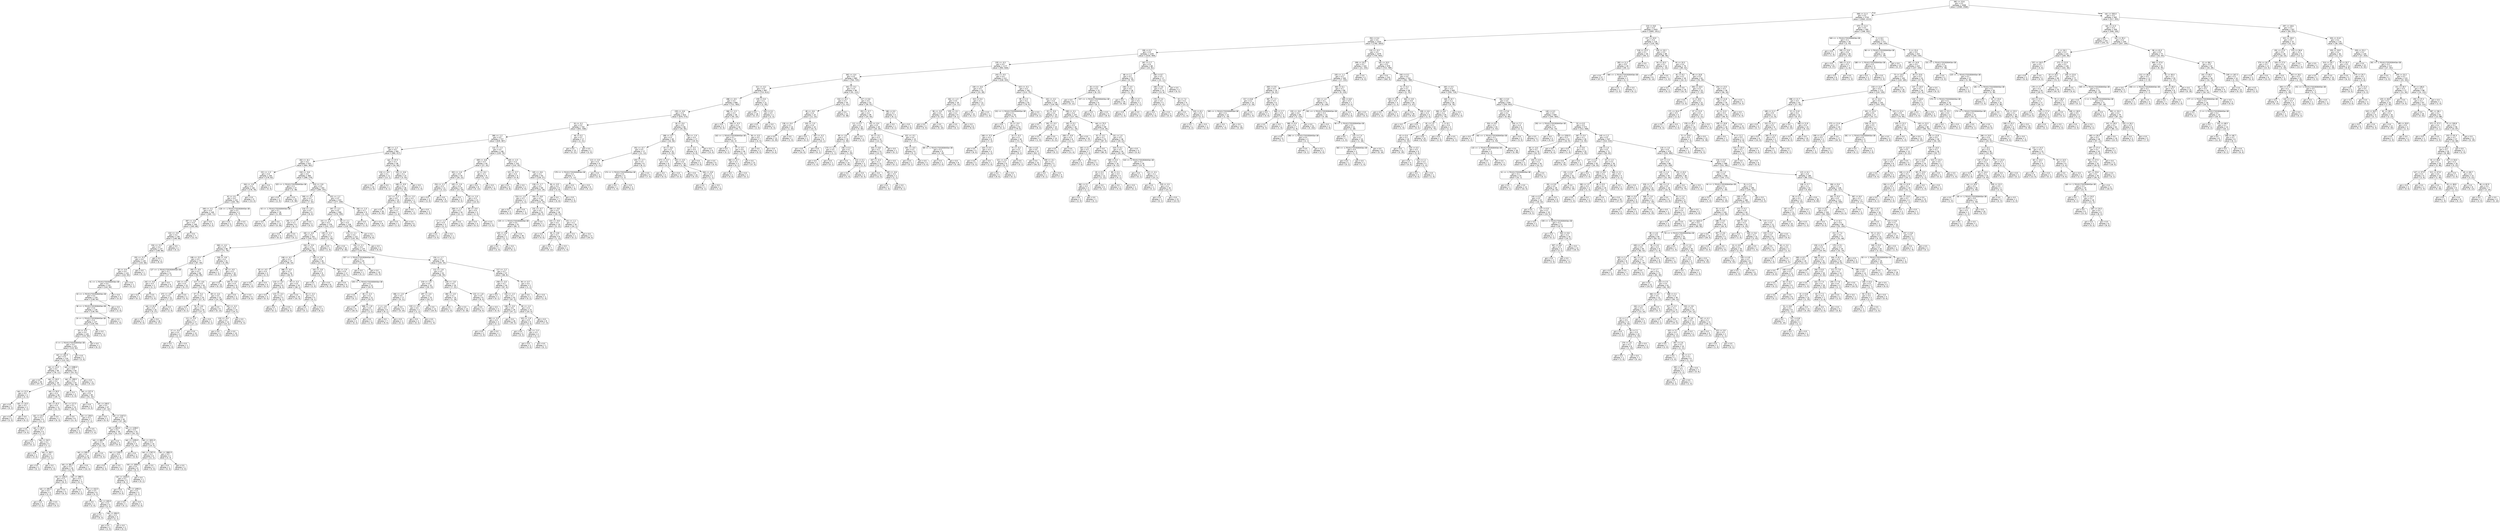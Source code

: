 digraph Tree {
node [shape=box, style="rounded", color="black", fontname=helvetica] ;
edge [fontname=helvetica] ;
0 [label="382 <= 15.6\ngini = 0.5\nsamples = 3308\nvalue = [2580, 2568]"] ;
1 [label="368 <= 11.3\ngini = 0.5\nsamples = 2743\nvalue = [2063, 2213]"] ;
0 -> 1 [labeldistance=2.5, labelangle=45, headlabel="True"] ;
2 [label="210 <= 9.8\ngini = 0.5\nsamples = 2443\nvalue = [1895, 1911]"] ;
1 -> 2 ;
3 [label="354 <= 0.4\ngini = 0.5\nsamples = 2324\nvalue = [1760, 1853]"] ;
2 -> 3 ;
4 [label="190 <= 0.7\ngini = 0.5\nsamples = 1245\nvalue = [1016, 909]"] ;
3 -> 4 ;
5 [label="235 <= -0.3\ngini = 0.5\nsamples = 1177\nvalue = [992, 828]"] ;
4 -> 5 ;
6 [label="362 <= -0.4\ngini = 0.5\nsamples = 965\nvalue = [764, 725]"] ;
5 -> 6 ;
7 [label="311 <= -0.2\ngini = 0.5\nsamples = 867\nvalue = [723, 613]"] ;
6 -> 7 ;
8 [label="288 <= -0.5\ngini = 0.5\nsamples = 846\nvalue = [721, 583]"] ;
7 -> 8 ;
9 [label="239 <= -0.6\ngini = 0.5\nsamples = 810\nvalue = [676, 573]"] ;
8 -> 9 ;
10 [label="16 <= -0.1\ngini = 0.5\nsamples = 744\nvalue = [641, 508]"] ;
9 -> 10 ;
11 [label="380 <= -1.2\ngini = 0.5\nsamples = 727\nvalue = [639, 487]"] ;
10 -> 11 ;
12 [label="385 <= -1.3\ngini = 0.5\nsamples = 581\nvalue = [480, 417]"] ;
11 -> 12 ;
13 [label="263 <= -6.1\ngini = 0.5\nsamples = 533\nvalue = [464, 361]"] ;
12 -> 13 ;
14 [label="152 <= -1.3\ngini = 0.4\nsamples = 164\nvalue = [178, 82]"] ;
13 -> 14 ;
15 [label="344 <= -3.9\ngini = 0.4\nsamples = 161\nvalue = [178, 78]"] ;
14 -> 15 ;
16 [label="42 <= -0.1\ngini = 0.4\nsamples = 152\nvalue = [165, 78]"] ;
15 -> 16 ;
17 [label="349 <= -3.1\ngini = 0.4\nsamples = 149\nvalue = [160, 71]"] ;
16 -> 17 ;
18 [label="397 <= -3.6\ngini = 0.4\nsamples = 146\nvalue = [160, 68]"] ;
17 -> 18 ;
19 [label="310 <= -3.9\ngini = 0.4\nsamples = 139\nvalue = [148, 68]"] ;
18 -> 19 ;
20 [label="334 <= -5.3\ngini = 0.4\nsamples = 137\nvalue = [148, 66]"] ;
19 -> 20 ;
21 [label="202 <= -5.3\ngini = 0.4\nsamples = 134\nvalue = [142, 66]"] ;
20 -> 21 ;
22 [label="60 <= -0.4\ngini = 0.4\nsamples = 133\nvalue = [142, 65]"] ;
21 -> 22 ;
23 [label="41 <= -1.7014117331926443e+38\ngini = 0.4\nsamples = 132\nvalue = [142, 64]"] ;
22 -> 23 ;
24 [label="43 <= -1.7014117331926443e+38\ngini = 0.4\nsamples = 129\nvalue = [138, 64]"] ;
23 -> 24 ;
25 [label="38 <= -1.7014117331926443e+38\ngini = 0.4\nsamples = 128\nvalue = [136, 64]"] ;
24 -> 25 ;
26 [label="19 <= -1.7014117331926443e+38\ngini = 0.4\nsamples = 127\nvalue = [135, 64]"] ;
25 -> 26 ;
27 [label="20 <= -0.5\ngini = 0.4\nsamples = 126\nvalue = [133, 64]"] ;
26 -> 27 ;
28 [label="0 <= -1.7014117331926443e+38\ngini = 0.4\nsamples = 125\nvalue = [133, 62]"] ;
27 -> 28 ;
29 [label="rain <= 181.5\ngini = 0.4\nsamples = 124\nvalue = [131, 62]"] ;
28 -> 29 ;
30 [label="rain <= 11.0\ngini = 0.2\nsamples = 60\nvalue = [78, 11]"] ;
29 -> 30 ;
31 [label="gini = 0.0\nsamples = 30\nvalue = [47, 0]"] ;
30 -> 31 ;
32 [label="rain <= 16.0\ngini = 0.4\nsamples = 30\nvalue = [31, 11]"] ;
30 -> 32 ;
33 [label="rain <= 12.5\ngini = 0.4\nsamples = 4\nvalue = [2, 4]"] ;
32 -> 33 ;
34 [label="gini = 0.0\nsamples = 1\nvalue = [0, 2]"] ;
33 -> 34 ;
35 [label="rain <= 14.0\ngini = 0.5\nsamples = 3\nvalue = [2, 2]"] ;
33 -> 35 ;
36 [label="gini = 0.0\nsamples = 2\nvalue = [2, 0]"] ;
35 -> 36 ;
37 [label="gini = 0.0\nsamples = 1\nvalue = [0, 2]"] ;
35 -> 37 ;
38 [label="rain <= 50.5\ngini = 0.3\nsamples = 26\nvalue = [29, 7]"] ;
32 -> 38 ;
39 [label="rain <= 42.5\ngini = 0.4\nsamples = 11\nvalue = [11, 5]"] ;
38 -> 39 ;
40 [label="rain <= 23.5\ngini = 0.3\nsamples = 9\nvalue = [11, 2]"] ;
39 -> 40 ;
41 [label="gini = 0.0\nsamples = 3\nvalue = [4, 0]"] ;
40 -> 41 ;
42 [label="rain <= 26.0\ngini = 0.3\nsamples = 6\nvalue = [7, 2]"] ;
40 -> 42 ;
43 [label="gini = 0.0\nsamples = 1\nvalue = [0, 1]"] ;
42 -> 43 ;
44 [label="rain <= 34.5\ngini = 0.2\nsamples = 5\nvalue = [7, 1]"] ;
42 -> 44 ;
45 [label="gini = 0.0\nsamples = 3\nvalue = [5, 0]"] ;
44 -> 45 ;
46 [label="rain <= 38.5\ngini = 0.4\nsamples = 2\nvalue = [2, 1]"] ;
44 -> 46 ;
47 [label="gini = 0.0\nsamples = 1\nvalue = [0, 1]"] ;
46 -> 47 ;
48 [label="gini = 0.0\nsamples = 1\nvalue = [2, 0]"] ;
46 -> 48 ;
49 [label="gini = 0.0\nsamples = 2\nvalue = [0, 3]"] ;
39 -> 49 ;
50 [label="rain <= 117.5\ngini = 0.2\nsamples = 15\nvalue = [18, 2]"] ;
38 -> 50 ;
51 [label="gini = 0.0\nsamples = 8\nvalue = [11, 0]"] ;
50 -> 51 ;
52 [label="rain <= 139.0\ngini = 0.3\nsamples = 7\nvalue = [7, 2]"] ;
50 -> 52 ;
53 [label="gini = 0.0\nsamples = 2\nvalue = [0, 2]"] ;
52 -> 53 ;
54 [label="gini = 0.0\nsamples = 5\nvalue = [7, 0]"] ;
52 -> 54 ;
55 [label="rain <= 2280.0\ngini = 0.5\nsamples = 64\nvalue = [53, 51]"] ;
29 -> 55 ;
56 [label="rain <= 199.5\ngini = 0.5\nsamples = 53\nvalue = [53, 38]"] ;
55 -> 56 ;
57 [label="gini = 0.4\nsamples = 4\nvalue = [2, 6]"] ;
56 -> 57 ;
58 [label="rain <= 227.0\ngini = 0.5\nsamples = 49\nvalue = [51, 32]"] ;
56 -> 58 ;
59 [label="gini = 0.0\nsamples = 2\nvalue = [4, 0]"] ;
58 -> 59 ;
60 [label="rain <= 249.5\ngini = 0.5\nsamples = 47\nvalue = [47, 32]"] ;
58 -> 60 ;
61 [label="gini = 0.0\nsamples = 2\nvalue = [0, 4]"] ;
60 -> 61 ;
62 [label="rain <= 1167.0\ngini = 0.5\nsamples = 45\nvalue = [47, 28]"] ;
60 -> 62 ;
63 [label="rain <= 824.0\ngini = 0.4\nsamples = 30\nvalue = [31, 13]"] ;
62 -> 63 ;
64 [label="rain <= 685.0\ngini = 0.5\nsamples = 26\nvalue = [22, 13]"] ;
63 -> 64 ;
65 [label="rain <= 509.5\ngini = 0.4\nsamples = 23\nvalue = [22, 9]"] ;
64 -> 65 ;
66 [label="rain <= 381.0\ngini = 0.5\nsamples = 16\nvalue = [12, 9]"] ;
65 -> 66 ;
67 [label="rain <= 326.0\ngini = 0.3\nsamples = 9\nvalue = [8, 2]"] ;
66 -> 67 ;
68 [label="rain <= 295.5\ngini = 0.5\nsamples = 4\nvalue = [2, 2]"] ;
67 -> 68 ;
69 [label="gini = 0.0\nsamples = 2\nvalue = [2, 0]"] ;
68 -> 69 ;
70 [label="gini = 0.0\nsamples = 2\nvalue = [0, 2]"] ;
68 -> 70 ;
71 [label="gini = 0.0\nsamples = 5\nvalue = [6, 0]"] ;
67 -> 71 ;
72 [label="rain <= 396.5\ngini = 0.5\nsamples = 7\nvalue = [4, 7]"] ;
66 -> 72 ;
73 [label="gini = 0.0\nsamples = 1\nvalue = [0, 2]"] ;
72 -> 73 ;
74 [label="rain <= 410.5\ngini = 0.5\nsamples = 6\nvalue = [4, 5]"] ;
72 -> 74 ;
75 [label="gini = 0.0\nsamples = 1\nvalue = [2, 0]"] ;
74 -> 75 ;
76 [label="rain <= 440.0\ngini = 0.4\nsamples = 5\nvalue = [2, 5]"] ;
74 -> 76 ;
77 [label="gini = 0.0\nsamples = 1\nvalue = [0, 3]"] ;
76 -> 77 ;
78 [label="rain <= 494.0\ngini = 0.5\nsamples = 4\nvalue = [2, 2]"] ;
76 -> 78 ;
79 [label="gini = 0.0\nsamples = 2\nvalue = [2, 0]"] ;
78 -> 79 ;
80 [label="gini = 0.0\nsamples = 2\nvalue = [0, 2]"] ;
78 -> 80 ;
81 [label="gini = 0.0\nsamples = 7\nvalue = [10, 0]"] ;
65 -> 81 ;
82 [label="gini = 0.0\nsamples = 3\nvalue = [0, 4]"] ;
64 -> 82 ;
83 [label="gini = 0.0\nsamples = 4\nvalue = [9, 0]"] ;
63 -> 83 ;
84 [label="rain <= 1338.5\ngini = 0.5\nsamples = 15\nvalue = [16, 15]"] ;
62 -> 84 ;
85 [label="rain <= 1209.0\ngini = 0.3\nsamples = 5\nvalue = [2, 10]"] ;
84 -> 85 ;
86 [label="rain <= 1183.5\ngini = 0.4\nsamples = 2\nvalue = [2, 4]"] ;
85 -> 86 ;
87 [label="gini = 0.0\nsamples = 1\nvalue = [0, 4]"] ;
86 -> 87 ;
88 [label="gini = 0.0\nsamples = 1\nvalue = [2, 0]"] ;
86 -> 88 ;
89 [label="gini = 0.0\nsamples = 3\nvalue = [0, 6]"] ;
85 -> 89 ;
90 [label="rain <= 1831.0\ngini = 0.4\nsamples = 10\nvalue = [14, 5]"] ;
84 -> 90 ;
91 [label="rain <= 1767.0\ngini = 0.3\nsamples = 8\nvalue = [11, 2]"] ;
90 -> 91 ;
92 [label="rain <= 1656.5\ngini = 0.4\nsamples = 6\nvalue = [6, 2]"] ;
91 -> 92 ;
93 [label="rain <= 1429.0\ngini = 0.2\nsamples = 5\nvalue = [6, 1]"] ;
92 -> 93 ;
94 [label="gini = 0.0\nsamples = 2\nvalue = [4, 0]"] ;
93 -> 94 ;
95 [label="rain <= 1495.0\ngini = 0.4\nsamples = 3\nvalue = [2, 1]"] ;
93 -> 95 ;
96 [label="gini = 0.0\nsamples = 1\nvalue = [0, 1]"] ;
95 -> 96 ;
97 [label="gini = 0.0\nsamples = 2\nvalue = [2, 0]"] ;
95 -> 97 ;
98 [label="gini = 0.0\nsamples = 1\nvalue = [0, 1]"] ;
92 -> 98 ;
99 [label="gini = 0.0\nsamples = 2\nvalue = [5, 0]"] ;
91 -> 99 ;
100 [label="rain <= 1862.0\ngini = 0.5\nsamples = 2\nvalue = [3, 3]"] ;
90 -> 100 ;
101 [label="gini = 0.0\nsamples = 1\nvalue = [0, 3]"] ;
100 -> 101 ;
102 [label="gini = 0.0\nsamples = 1\nvalue = [3, 0]"] ;
100 -> 102 ;
103 [label="gini = 0.0\nsamples = 11\nvalue = [0, 13]"] ;
55 -> 103 ;
104 [label="gini = 0.0\nsamples = 1\nvalue = [2, 0]"] ;
28 -> 104 ;
105 [label="gini = 0.0\nsamples = 1\nvalue = [0, 2]"] ;
27 -> 105 ;
106 [label="gini = 0.0\nsamples = 1\nvalue = [2, 0]"] ;
26 -> 106 ;
107 [label="gini = 0.0\nsamples = 1\nvalue = [1, 0]"] ;
25 -> 107 ;
108 [label="gini = 0.0\nsamples = 1\nvalue = [2, 0]"] ;
24 -> 108 ;
109 [label="gini = 0.0\nsamples = 3\nvalue = [4, 0]"] ;
23 -> 109 ;
110 [label="gini = 0.0\nsamples = 1\nvalue = [0, 1]"] ;
22 -> 110 ;
111 [label="gini = 0.0\nsamples = 1\nvalue = [0, 1]"] ;
21 -> 111 ;
112 [label="gini = 0.0\nsamples = 3\nvalue = [6, 0]"] ;
20 -> 112 ;
113 [label="gini = 0.0\nsamples = 2\nvalue = [0, 2]"] ;
19 -> 113 ;
114 [label="gini = 0.0\nsamples = 7\nvalue = [12, 0]"] ;
18 -> 114 ;
115 [label="gini = 0.0\nsamples = 3\nvalue = [0, 3]"] ;
17 -> 115 ;
116 [label="126 <= -1.7014117331926443e+38\ngini = 0.5\nsamples = 3\nvalue = [5, 7]"] ;
16 -> 116 ;
117 [label="gini = 0.0\nsamples = 2\nvalue = [0, 7]"] ;
116 -> 117 ;
118 [label="gini = 0.0\nsamples = 1\nvalue = [5, 0]"] ;
116 -> 118 ;
119 [label="gini = 0.0\nsamples = 9\nvalue = [13, 0]"] ;
15 -> 119 ;
120 [label="gini = 0.0\nsamples = 3\nvalue = [0, 4]"] ;
14 -> 120 ;
121 [label="318 <= -5.8\ngini = 0.5\nsamples = 369\nvalue = [286, 279]"] ;
13 -> 121 ;
122 [label="325 <= -1.7014117331926443e+38\ngini = 0.1\nsamples = 27\nvalue = [2, 38]"] ;
121 -> 122 ;
123 [label="gini = 0.0\nsamples = 2\nvalue = [2, 0]"] ;
122 -> 123 ;
124 [label="gini = 0.0\nsamples = 25\nvalue = [0, 38]"] ;
122 -> 124 ;
125 [label="310 <= -5.8\ngini = 0.5\nsamples = 342\nvalue = [284, 241]"] ;
121 -> 125 ;
126 [label="300 <= -4.2\ngini = 0.3\nsamples = 27\nvalue = [7, 32]"] ;
125 -> 126 ;
127 [label="43 <= -1.7014117331926443e+38\ngini = 0.1\nsamples = 18\nvalue = [1, 26]"] ;
126 -> 127 ;
128 [label="gini = 0.0\nsamples = 1\nvalue = [1, 0]"] ;
127 -> 128 ;
129 [label="gini = 0.0\nsamples = 17\nvalue = [0, 26]"] ;
127 -> 129 ;
130 [label="216 <= -1.6\ngini = 0.5\nsamples = 9\nvalue = [6, 6]"] ;
126 -> 130 ;
131 [label="291 <= -1.7\ngini = 0.2\nsamples = 6\nvalue = [6, 1]"] ;
130 -> 131 ;
132 [label="gini = 0.0\nsamples = 5\nvalue = [6, 0]"] ;
131 -> 132 ;
133 [label="gini = 0.0\nsamples = 1\nvalue = [0, 1]"] ;
131 -> 133 ;
134 [label="gini = 0.0\nsamples = 3\nvalue = [0, 5]"] ;
130 -> 134 ;
135 [label="322 <= -1.2\ngini = 0.5\nsamples = 315\nvalue = [277, 209]"] ;
125 -> 135 ;
136 [label="297 <= -2.3\ngini = 0.5\nsamples = 306\nvalue = [276, 195]"] ;
135 -> 136 ;
137 [label="151 <= -2.3\ngini = 0.5\nsamples = 178\nvalue = [141, 137]"] ;
136 -> 137 ;
138 [label="182 <= -4.0\ngini = 0.5\nsamples = 161\nvalue = [140, 111]"] ;
137 -> 138 ;
139 [label="260 <= -4.2\ngini = 0.5\nsamples = 98\nvalue = [71, 79]"] ;
138 -> 139 ;
140 [label="108 <= -5.5\ngini = 0.5\nsamples = 77\nvalue = [67, 50]"] ;
139 -> 140 ;
141 [label="127 <= -1.7014117331926443e+38\ngini = 0.1\nsamples = 11\nvalue = [17, 1]"] ;
140 -> 141 ;
142 [label="242 <= -4.6\ngini = 0.4\nsamples = 2\nvalue = [2, 1]"] ;
141 -> 142 ;
143 [label="gini = 0.0\nsamples = 1\nvalue = [0, 1]"] ;
142 -> 143 ;
144 [label="gini = 0.0\nsamples = 1\nvalue = [2, 0]"] ;
142 -> 144 ;
145 [label="gini = 0.0\nsamples = 9\nvalue = [15, 0]"] ;
141 -> 145 ;
146 [label="293 <= -4.9\ngini = 0.5\nsamples = 66\nvalue = [50, 49]"] ;
140 -> 146 ;
147 [label="155 <= -4.4\ngini = 0.4\nsamples = 23\nvalue = [9, 27]"] ;
146 -> 147 ;
148 [label="372 <= -4.8\ngini = 0.3\nsamples = 21\nvalue = [7, 27]"] ;
147 -> 148 ;
149 [label="rain <= 41.0\ngini = 0.3\nsamples = 20\nvalue = [5, 27]"] ;
148 -> 149 ;
150 [label="gini = 0.0\nsamples = 4\nvalue = [5, 0]"] ;
149 -> 150 ;
151 [label="gini = 0.0\nsamples = 16\nvalue = [0, 27]"] ;
149 -> 151 ;
152 [label="gini = 0.0\nsamples = 1\nvalue = [2, 0]"] ;
148 -> 152 ;
153 [label="gini = 0.0\nsamples = 2\nvalue = [2, 0]"] ;
147 -> 153 ;
154 [label="217 <= -4.6\ngini = 0.5\nsamples = 43\nvalue = [41, 22]"] ;
146 -> 154 ;
155 [label="37 <= -5.2\ngini = 0.2\nsamples = 20\nvalue = [27, 4]"] ;
154 -> 155 ;
156 [label="gini = 0.0\nsamples = 2\nvalue = [0, 2]"] ;
155 -> 156 ;
157 [label="78 <= -4.6\ngini = 0.1\nsamples = 18\nvalue = [27, 2]"] ;
155 -> 157 ;
158 [label="111 <= -5.0\ngini = 0.1\nsamples = 17\nvalue = [27, 1]"] ;
157 -> 158 ;
159 [label="17 <= -5.0\ngini = 0.4\nsamples = 2\nvalue = [2, 1]"] ;
158 -> 159 ;
160 [label="gini = 0.0\nsamples = 1\nvalue = [2, 0]"] ;
159 -> 160 ;
161 [label="gini = 0.0\nsamples = 1\nvalue = [0, 1]"] ;
159 -> 161 ;
162 [label="gini = 0.0\nsamples = 15\nvalue = [25, 0]"] ;
158 -> 162 ;
163 [label="gini = 0.0\nsamples = 1\nvalue = [0, 1]"] ;
157 -> 163 ;
164 [label="69 <= -4.4\ngini = 0.5\nsamples = 23\nvalue = [14, 18]"] ;
154 -> 164 ;
165 [label="gini = 0.0\nsamples = 9\nvalue = [0, 13]"] ;
164 -> 165 ;
166 [label="342 <= -4.2\ngini = 0.4\nsamples = 14\nvalue = [14, 5]"] ;
164 -> 166 ;
167 [label="210 <= -4.4\ngini = 0.2\nsamples = 12\nvalue = [14, 2]"] ;
166 -> 167 ;
168 [label="gini = 0.0\nsamples = 2\nvalue = [0, 2]"] ;
167 -> 168 ;
169 [label="gini = 0.0\nsamples = 10\nvalue = [14, 0]"] ;
167 -> 169 ;
170 [label="gini = 0.0\nsamples = 2\nvalue = [0, 3]"] ;
166 -> 170 ;
171 [label="238 <= -4.6\ngini = 0.2\nsamples = 21\nvalue = [4, 29]"] ;
139 -> 171 ;
172 [label="gini = 0.0\nsamples = 2\nvalue = [2, 0]"] ;
171 -> 172 ;
173 [label="98 <= -4.0\ngini = 0.1\nsamples = 19\nvalue = [2, 29]"] ;
171 -> 173 ;
174 [label="gini = 0.0\nsamples = 13\nvalue = [0, 23]"] ;
173 -> 174 ;
175 [label="165 <= -4.0\ngini = 0.4\nsamples = 6\nvalue = [2, 6]"] ;
173 -> 175 ;
176 [label="gini = 0.0\nsamples = 2\nvalue = [2, 0]"] ;
175 -> 176 ;
177 [label="gini = 0.0\nsamples = 4\nvalue = [0, 6]"] ;
175 -> 177 ;
178 [label="334 <= -3.0\ngini = 0.4\nsamples = 63\nvalue = [69, 32]"] ;
138 -> 178 ;
179 [label="248 <= -4.1\ngini = 0.3\nsamples = 37\nvalue = [48, 10]"] ;
178 -> 179 ;
180 [label="65 <= -4.5\ngini = 0.4\nsamples = 5\nvalue = [2, 5]"] ;
179 -> 180 ;
181 [label="gini = 0.0\nsamples = 1\nvalue = [2, 0]"] ;
180 -> 181 ;
182 [label="gini = 0.0\nsamples = 4\nvalue = [0, 5]"] ;
180 -> 182 ;
183 [label="386 <= -4.0\ngini = 0.2\nsamples = 32\nvalue = [46, 5]"] ;
179 -> 183 ;
184 [label="110 <= -4.0\ngini = 0.4\nsamples = 8\nvalue = [8, 4]"] ;
183 -> 184 ;
185 [label="gini = 0.0\nsamples = 3\nvalue = [0, 3]"] ;
184 -> 185 ;
186 [label="123 <= -4.3\ngini = 0.2\nsamples = 5\nvalue = [8, 1]"] ;
184 -> 186 ;
187 [label="gini = 0.0\nsamples = 1\nvalue = [0, 1]"] ;
186 -> 187 ;
188 [label="gini = 0.0\nsamples = 4\nvalue = [8, 0]"] ;
186 -> 188 ;
189 [label="79 <= -3.3\ngini = 0.0\nsamples = 24\nvalue = [38, 1]"] ;
183 -> 189 ;
190 [label="gini = 0.0\nsamples = 19\nvalue = [32, 0]"] ;
189 -> 190 ;
191 [label="38 <= -3.3\ngini = 0.2\nsamples = 5\nvalue = [6, 1]"] ;
189 -> 191 ;
192 [label="gini = 0.0\nsamples = 1\nvalue = [0, 1]"] ;
191 -> 192 ;
193 [label="gini = 0.0\nsamples = 4\nvalue = [6, 0]"] ;
191 -> 193 ;
194 [label="335 <= -2.8\ngini = 0.5\nsamples = 26\nvalue = [21, 22]"] ;
178 -> 194 ;
195 [label="102 <= -3.0\ngini = 0.2\nsamples = 9\nvalue = [2, 15]"] ;
194 -> 195 ;
196 [label="gini = 0.0\nsamples = 1\nvalue = [2, 0]"] ;
195 -> 196 ;
197 [label="gini = 0.0\nsamples = 8\nvalue = [0, 15]"] ;
195 -> 197 ;
198 [label="282 <= -2.9\ngini = 0.4\nsamples = 17\nvalue = [19, 7]"] ;
194 -> 198 ;
199 [label="gini = 0.0\nsamples = 4\nvalue = [0, 4]"] ;
198 -> 199 ;
200 [label="150 <= -1.7014117331926443e+38\ngini = 0.2\nsamples = 13\nvalue = [19, 3]"] ;
198 -> 200 ;
201 [label="gini = 0.0\nsamples = 1\nvalue = [0, 1]"] ;
200 -> 201 ;
202 [label="46 <= -2.3\ngini = 0.2\nsamples = 12\nvalue = [19, 2]"] ;
200 -> 202 ;
203 [label="gini = 0.0\nsamples = 9\nvalue = [18, 0]"] ;
202 -> 203 ;
204 [label="368 <= -1.8\ngini = 0.4\nsamples = 3\nvalue = [1, 2]"] ;
202 -> 204 ;
205 [label="gini = 0.0\nsamples = 2\nvalue = [0, 2]"] ;
204 -> 205 ;
206 [label="gini = 0.0\nsamples = 1\nvalue = [1, 0]"] ;
204 -> 206 ;
207 [label="130 <= -2.2\ngini = 0.1\nsamples = 17\nvalue = [1, 26]"] ;
137 -> 207 ;
208 [label="gini = 0.0\nsamples = 1\nvalue = [1, 0]"] ;
207 -> 208 ;
209 [label="gini = 0.0\nsamples = 16\nvalue = [0, 26]"] ;
207 -> 209 ;
210 [label="60 <= -1.1\ngini = 0.4\nsamples = 128\nvalue = [135, 58]"] ;
136 -> 210 ;
211 [label="213 <= -1.1\ngini = 0.4\nsamples = 123\nvalue = [135, 50]"] ;
210 -> 211 ;
212 [label="332 <= -2.1\ngini = 0.4\nsamples = 119\nvalue = [135, 44]"] ;
211 -> 212 ;
213 [label="357 <= -1.7014117331926443e+38\ngini = 0.1\nsamples = 20\nvalue = [31, 1]"] ;
212 -> 213 ;
214 [label="gini = 0.0\nsamples = 1\nvalue = [0, 1]"] ;
213 -> 214 ;
215 [label="gini = 0.0\nsamples = 19\nvalue = [31, 0]"] ;
213 -> 215 ;
216 [label="154 <= -1.7\ngini = 0.4\nsamples = 99\nvalue = [104, 43]"] ;
212 -> 216 ;
217 [label="112 <= -1.8\ngini = 0.5\nsamples = 52\nvalue = [36, 35]"] ;
216 -> 217 ;
218 [label="219 <= -1.9\ngini = 0.4\nsamples = 32\nvalue = [29, 13]"] ;
217 -> 218 ;
219 [label="366 <= -1.9\ngini = 0.5\nsamples = 17\nvalue = [9, 11]"] ;
218 -> 219 ;
220 [label="2 <= -1.6\ngini = 0.2\nsamples = 8\nvalue = [9, 1]"] ;
219 -> 220 ;
221 [label="gini = 0.0\nsamples = 7\nvalue = [9, 0]"] ;
220 -> 221 ;
222 [label="gini = 0.0\nsamples = 1\nvalue = [0, 1]"] ;
220 -> 222 ;
223 [label="gini = 0.0\nsamples = 9\nvalue = [0, 10]"] ;
219 -> 223 ;
224 [label="297 <= -2.0\ngini = 0.2\nsamples = 15\nvalue = [20, 2]"] ;
218 -> 224 ;
225 [label="319 <= -2.0\ngini = 0.4\nsamples = 3\nvalue = [1, 2]"] ;
224 -> 225 ;
226 [label="gini = 0.0\nsamples = 2\nvalue = [0, 2]"] ;
225 -> 226 ;
227 [label="gini = 0.0\nsamples = 1\nvalue = [1, 0]"] ;
225 -> 227 ;
228 [label="gini = 0.0\nsamples = 12\nvalue = [19, 0]"] ;
224 -> 228 ;
229 [label="226 <= -1.8\ngini = 0.4\nsamples = 20\nvalue = [7, 22]"] ;
217 -> 229 ;
230 [label="384 <= -1.9\ngini = 0.1\nsamples = 14\nvalue = [1, 18]"] ;
229 -> 230 ;
231 [label="gini = 0.0\nsamples = 1\nvalue = [1, 0]"] ;
230 -> 231 ;
232 [label="gini = 0.0\nsamples = 13\nvalue = [0, 18]"] ;
230 -> 232 ;
233 [label="122 <= -1.8\ngini = 0.5\nsamples = 6\nvalue = [6, 4]"] ;
229 -> 233 ;
234 [label="gini = 0.0\nsamples = 3\nvalue = [6, 0]"] ;
233 -> 234 ;
235 [label="gini = 0.0\nsamples = 3\nvalue = [0, 4]"] ;
233 -> 235 ;
236 [label="117 <= -1.2\ngini = 0.2\nsamples = 47\nvalue = [68, 8]"] ;
216 -> 236 ;
237 [label="258 <= -2.0\ngini = 0.2\nsamples = 44\nvalue = [67, 6]"] ;
236 -> 237 ;
238 [label="gini = 0.0\nsamples = 1\nvalue = [0, 1]"] ;
237 -> 238 ;
239 [label="193 <= -1.5\ngini = 0.1\nsamples = 43\nvalue = [67, 5]"] ;
237 -> 239 ;
240 [label="108 <= -2.0\ngini = 0.0\nsamples = 29\nvalue = [47, 1]"] ;
239 -> 240 ;
241 [label="393 <= -2.0\ngini = 0.4\nsamples = 3\nvalue = [2, 1]"] ;
240 -> 241 ;
242 [label="gini = 0.0\nsamples = 2\nvalue = [2, 0]"] ;
241 -> 242 ;
243 [label="gini = 0.0\nsamples = 1\nvalue = [0, 1]"] ;
241 -> 243 ;
244 [label="gini = 0.0\nsamples = 26\nvalue = [45, 0]"] ;
240 -> 244 ;
245 [label="84 <= -1.4\ngini = 0.3\nsamples = 14\nvalue = [20, 4]"] ;
239 -> 245 ;
246 [label="333 <= -1.6\ngini = 0.5\nsamples = 6\nvalue = [3, 4]"] ;
245 -> 246 ;
247 [label="gini = 0.0\nsamples = 2\nvalue = [0, 3]"] ;
246 -> 247 ;
248 [label="392 <= -1.4\ngini = 0.4\nsamples = 4\nvalue = [3, 1]"] ;
246 -> 248 ;
249 [label="gini = 0.0\nsamples = 3\nvalue = [3, 0]"] ;
248 -> 249 ;
250 [label="gini = 0.0\nsamples = 1\nvalue = [0, 1]"] ;
248 -> 250 ;
251 [label="gini = 0.0\nsamples = 8\nvalue = [17, 0]"] ;
245 -> 251 ;
252 [label="94 <= -0.7\ngini = 0.4\nsamples = 3\nvalue = [1, 2]"] ;
236 -> 252 ;
253 [label="gini = 0.0\nsamples = 2\nvalue = [0, 2]"] ;
252 -> 253 ;
254 [label="gini = 0.0\nsamples = 1\nvalue = [1, 0]"] ;
252 -> 254 ;
255 [label="gini = 0.0\nsamples = 4\nvalue = [0, 6]"] ;
211 -> 255 ;
256 [label="gini = 0.0\nsamples = 5\nvalue = [0, 8]"] ;
210 -> 256 ;
257 [label="282 <= -1.4\ngini = 0.1\nsamples = 9\nvalue = [1, 14]"] ;
135 -> 257 ;
258 [label="gini = 0.0\nsamples = 1\nvalue = [1, 0]"] ;
257 -> 258 ;
259 [label="gini = 0.0\nsamples = 8\nvalue = [0, 14]"] ;
257 -> 259 ;
260 [label="rain <= 37.5\ngini = 0.3\nsamples = 48\nvalue = [16, 56]"] ;
12 -> 260 ;
261 [label="216 <= -0.5\ngini = 0.1\nsamples = 11\nvalue = [13, 1]"] ;
260 -> 261 ;
262 [label="gini = 0.0\nsamples = 10\nvalue = [13, 0]"] ;
261 -> 262 ;
263 [label="gini = 0.0\nsamples = 1\nvalue = [0, 1]"] ;
261 -> 263 ;
264 [label="155 <= -0.6\ngini = 0.1\nsamples = 37\nvalue = [3, 55]"] ;
260 -> 264 ;
265 [label="168 <= -0.9\ngini = 0.1\nsamples = 36\nvalue = [2, 55]"] ;
264 -> 265 ;
266 [label="217 <= -1.3\ngini = 0.0\nsamples = 33\nvalue = [1, 52]"] ;
265 -> 266 ;
267 [label="gini = 0.0\nsamples = 26\nvalue = [0, 44]"] ;
266 -> 267 ;
268 [label="195 <= -1.1\ngini = 0.2\nsamples = 7\nvalue = [1, 8]"] ;
266 -> 268 ;
269 [label="gini = 0.0\nsamples = 1\nvalue = [1, 0]"] ;
268 -> 269 ;
270 [label="gini = 0.0\nsamples = 6\nvalue = [0, 8]"] ;
268 -> 270 ;
271 [label="253 <= -1.0\ngini = 0.4\nsamples = 3\nvalue = [1, 3]"] ;
265 -> 271 ;
272 [label="gini = 0.0\nsamples = 1\nvalue = [1, 0]"] ;
271 -> 272 ;
273 [label="gini = 0.0\nsamples = 2\nvalue = [0, 3]"] ;
271 -> 273 ;
274 [label="gini = 0.0\nsamples = 1\nvalue = [1, 0]"] ;
264 -> 274 ;
275 [label="122 <= -1.3\ngini = 0.4\nsamples = 146\nvalue = [159, 70]"] ;
11 -> 275 ;
276 [label="309 <= -0.8\ngini = 0.5\nsamples = 44\nvalue = [27, 35]"] ;
275 -> 276 ;
277 [label="303 <= -1.6\ngini = 0.5\nsamples = 35\nvalue = [26, 22]"] ;
276 -> 277 ;
278 [label="254 <= -2.1\ngini = 0.3\nsamples = 11\nvalue = [3, 12]"] ;
277 -> 278 ;
279 [label="gini = 0.0\nsamples = 3\nvalue = [3, 0]"] ;
278 -> 279 ;
280 [label="gini = 0.0\nsamples = 8\nvalue = [0, 12]"] ;
278 -> 280 ;
281 [label="105 <= -1.6\ngini = 0.4\nsamples = 24\nvalue = [23, 10]"] ;
277 -> 281 ;
282 [label="gini = 0.0\nsamples = 3\nvalue = [0, 4]"] ;
281 -> 282 ;
283 [label="231 <= -1.0\ngini = 0.3\nsamples = 21\nvalue = [23, 6]"] ;
281 -> 283 ;
284 [label="268 <= -1.3\ngini = 0.1\nsamples = 16\nvalue = [21, 1]"] ;
283 -> 284 ;
285 [label="17 <= -1.3\ngini = 0.4\nsamples = 3\nvalue = [3, 1]"] ;
284 -> 285 ;
286 [label="gini = 0.0\nsamples = 2\nvalue = [3, 0]"] ;
285 -> 286 ;
287 [label="gini = 0.0\nsamples = 1\nvalue = [0, 1]"] ;
285 -> 287 ;
288 [label="gini = 0.0\nsamples = 13\nvalue = [18, 0]"] ;
284 -> 288 ;
289 [label="80 <= -0.9\ngini = 0.4\nsamples = 5\nvalue = [2, 5]"] ;
283 -> 289 ;
290 [label="gini = 0.0\nsamples = 4\nvalue = [0, 5]"] ;
289 -> 290 ;
291 [label="gini = 0.0\nsamples = 1\nvalue = [2, 0]"] ;
289 -> 291 ;
292 [label="22 <= -0.2\ngini = 0.1\nsamples = 9\nvalue = [1, 13]"] ;
276 -> 292 ;
293 [label="gini = 0.0\nsamples = 8\nvalue = [0, 13]"] ;
292 -> 293 ;
294 [label="gini = 0.0\nsamples = 1\nvalue = [1, 0]"] ;
292 -> 294 ;
295 [label="128 <= -1.5\ngini = 0.3\nsamples = 102\nvalue = [132, 35]"] ;
275 -> 295 ;
296 [label="221 <= -0.7\ngini = 0.4\nsamples = 9\nvalue = [4, 8]"] ;
295 -> 296 ;
297 [label="gini = 0.0\nsamples = 6\nvalue = [0, 8]"] ;
296 -> 297 ;
298 [label="gini = 0.0\nsamples = 3\nvalue = [4, 0]"] ;
296 -> 298 ;
299 [label="345 <= -0.6\ngini = 0.3\nsamples = 93\nvalue = [128, 27]"] ;
295 -> 299 ;
300 [label="218 <= -1.7\ngini = 0.2\nsamples = 84\nvalue = [125, 19]"] ;
299 -> 300 ;
301 [label="314 <= -1.0\ngini = 0.3\nsamples = 4\nvalue = [1, 4]"] ;
300 -> 301 ;
302 [label="gini = 0.0\nsamples = 3\nvalue = [0, 4]"] ;
301 -> 302 ;
303 [label="gini = 0.0\nsamples = 1\nvalue = [1, 0]"] ;
301 -> 303 ;
304 [label="354 <= -0.8\ngini = 0.2\nsamples = 80\nvalue = [124, 15]"] ;
300 -> 304 ;
305 [label="231 <= -0.7\ngini = 0.0\nsamples = 52\nvalue = [85, 2]"] ;
304 -> 305 ;
306 [label="135 <= -1.7014117331926443e+38\ngini = 0.0\nsamples = 51\nvalue = [85, 1]"] ;
305 -> 306 ;
307 [label="105 <= -0.8\ngini = 0.4\nsamples = 2\nvalue = [2, 1]"] ;
306 -> 307 ;
308 [label="gini = 0.0\nsamples = 1\nvalue = [2, 0]"] ;
307 -> 308 ;
309 [label="gini = 0.0\nsamples = 1\nvalue = [0, 1]"] ;
307 -> 309 ;
310 [label="gini = 0.0\nsamples = 49\nvalue = [83, 0]"] ;
306 -> 310 ;
311 [label="gini = 0.0\nsamples = 1\nvalue = [0, 1]"] ;
305 -> 311 ;
312 [label="399 <= -0.8\ngini = 0.4\nsamples = 28\nvalue = [39, 13]"] ;
304 -> 312 ;
313 [label="315 <= -0.9\ngini = 0.4\nsamples = 10\nvalue = [5, 12]"] ;
312 -> 313 ;
314 [label="gini = 0.0\nsamples = 2\nvalue = [4, 0]"] ;
313 -> 314 ;
315 [label="36 <= -0.8\ngini = 0.1\nsamples = 8\nvalue = [1, 12]"] ;
313 -> 315 ;
316 [label="gini = 0.0\nsamples = 7\nvalue = [0, 12]"] ;
315 -> 316 ;
317 [label="gini = 0.0\nsamples = 1\nvalue = [1, 0]"] ;
315 -> 317 ;
318 [label="131 <= -1.1\ngini = 0.1\nsamples = 18\nvalue = [34, 1]"] ;
312 -> 318 ;
319 [label="gini = 0.0\nsamples = 1\nvalue = [0, 1]"] ;
318 -> 319 ;
320 [label="gini = 0.0\nsamples = 17\nvalue = [34, 0]"] ;
318 -> 320 ;
321 [label="58 <= -0.5\ngini = 0.4\nsamples = 9\nvalue = [3, 8]"] ;
299 -> 321 ;
322 [label="gini = 0.0\nsamples = 7\nvalue = [0, 8]"] ;
321 -> 322 ;
323 [label="gini = 0.0\nsamples = 2\nvalue = [3, 0]"] ;
321 -> 323 ;
324 [label="46 <= 0.2\ngini = 0.2\nsamples = 17\nvalue = [2, 21]"] ;
10 -> 324 ;
325 [label="gini = 0.0\nsamples = 15\nvalue = [0, 21]"] ;
324 -> 325 ;
326 [label="gini = 0.0\nsamples = 2\nvalue = [2, 0]"] ;
324 -> 326 ;
327 [label="18 <= -0.4\ngini = 0.5\nsamples = 66\nvalue = [35, 65]"] ;
9 -> 327 ;
328 [label="188 <= -0.7\ngini = 0.3\nsamples = 49\nvalue = [16, 56]"] ;
327 -> 328 ;
329 [label="352 <= -0.7\ngini = 0.5\nsamples = 17\nvalue = [11, 13]"] ;
328 -> 329 ;
330 [label="113 <= -0.5\ngini = 0.3\nsamples = 9\nvalue = [3, 11]"] ;
329 -> 330 ;
331 [label="179 <= -1.7014117331926443e+38\ngini = 0.2\nsamples = 7\nvalue = [1, 11]"] ;
330 -> 331 ;
332 [label="gini = 0.0\nsamples = 1\nvalue = [1, 0]"] ;
331 -> 332 ;
333 [label="gini = 0.0\nsamples = 6\nvalue = [0, 11]"] ;
331 -> 333 ;
334 [label="gini = 0.0\nsamples = 2\nvalue = [2, 0]"] ;
330 -> 334 ;
335 [label="203 <= -2.7\ngini = 0.3\nsamples = 8\nvalue = [8, 2]"] ;
329 -> 335 ;
336 [label="174 <= -1.7014117331926443e+38\ngini = 0.4\nsamples = 3\nvalue = [1, 2]"] ;
335 -> 336 ;
337 [label="gini = 0.0\nsamples = 1\nvalue = [1, 0]"] ;
336 -> 337 ;
338 [label="gini = 0.0\nsamples = 2\nvalue = [0, 2]"] ;
336 -> 338 ;
339 [label="gini = 0.0\nsamples = 5\nvalue = [7, 0]"] ;
335 -> 339 ;
340 [label="33 <= -0.6\ngini = 0.2\nsamples = 32\nvalue = [5, 43]"] ;
328 -> 340 ;
341 [label="273 <= -0.7\ngini = 0.5\nsamples = 8\nvalue = [4, 5]"] ;
340 -> 341 ;
342 [label="gini = 0.0\nsamples = 4\nvalue = [0, 5]"] ;
341 -> 342 ;
343 [label="gini = 0.0\nsamples = 4\nvalue = [4, 0]"] ;
341 -> 343 ;
344 [label="342 <= -0.5\ngini = 0.0\nsamples = 24\nvalue = [1, 38]"] ;
340 -> 344 ;
345 [label="gini = 0.0\nsamples = 22\nvalue = [0, 37]"] ;
344 -> 345 ;
346 [label="264 <= -0.6\ngini = 0.5\nsamples = 2\nvalue = [1, 1]"] ;
344 -> 346 ;
347 [label="gini = 0.0\nsamples = 1\nvalue = [0, 1]"] ;
346 -> 347 ;
348 [label="gini = 0.0\nsamples = 1\nvalue = [1, 0]"] ;
346 -> 348 ;
349 [label="230 <= -1.9\ngini = 0.4\nsamples = 17\nvalue = [19, 9]"] ;
327 -> 349 ;
350 [label="5 <= -3.2\ngini = 0.4\nsamples = 8\nvalue = [4, 9]"] ;
349 -> 350 ;
351 [label="gini = 0.0\nsamples = 2\nvalue = [4, 0]"] ;
350 -> 351 ;
352 [label="gini = 0.0\nsamples = 6\nvalue = [0, 9]"] ;
350 -> 352 ;
353 [label="gini = 0.0\nsamples = 9\nvalue = [15, 0]"] ;
349 -> 353 ;
354 [label="366 <= -1.3\ngini = 0.3\nsamples = 36\nvalue = [45, 10]"] ;
8 -> 354 ;
355 [label="gini = 0.0\nsamples = 2\nvalue = [0, 3]"] ;
354 -> 355 ;
356 [label="338 <= -0.3\ngini = 0.2\nsamples = 34\nvalue = [45, 7]"] ;
354 -> 356 ;
357 [label="163 <= -1.7014117331926443e+38\ngini = 0.1\nsamples = 27\nvalue = [41, 2]"] ;
356 -> 357 ;
358 [label="gini = 0.0\nsamples = 1\nvalue = [0, 1]"] ;
357 -> 358 ;
359 [label="17 <= -0.7\ngini = 0.0\nsamples = 26\nvalue = [41, 1]"] ;
357 -> 359 ;
360 [label="360 <= -0.7\ngini = 0.3\nsamples = 3\nvalue = [4, 1]"] ;
359 -> 360 ;
361 [label="gini = 0.0\nsamples = 2\nvalue = [4, 0]"] ;
360 -> 361 ;
362 [label="gini = 0.0\nsamples = 1\nvalue = [0, 1]"] ;
360 -> 362 ;
363 [label="gini = 0.0\nsamples = 23\nvalue = [37, 0]"] ;
359 -> 363 ;
364 [label="56 <= -0.3\ngini = 0.5\nsamples = 7\nvalue = [4, 5]"] ;
356 -> 364 ;
365 [label="gini = 0.0\nsamples = 3\nvalue = [0, 5]"] ;
364 -> 365 ;
366 [label="gini = 0.0\nsamples = 4\nvalue = [4, 0]"] ;
364 -> 366 ;
367 [label="159 <= 0.0\ngini = 0.1\nsamples = 21\nvalue = [2, 30]"] ;
7 -> 367 ;
368 [label="gini = 0.0\nsamples = 18\nvalue = [0, 27]"] ;
367 -> 368 ;
369 [label="250 <= 0.2\ngini = 0.5\nsamples = 3\nvalue = [2, 3]"] ;
367 -> 369 ;
370 [label="gini = 0.0\nsamples = 1\nvalue = [2, 0]"] ;
369 -> 370 ;
371 [label="gini = 0.0\nsamples = 2\nvalue = [0, 3]"] ;
369 -> 371 ;
372 [label="341 <= -0.2\ngini = 0.4\nsamples = 98\nvalue = [41, 112]"] ;
6 -> 372 ;
373 [label="310 <= -0.3\ngini = 0.3\nsamples = 45\nvalue = [11, 61]"] ;
372 -> 373 ;
374 [label="48 <= -0.6\ngini = 0.4\nsamples = 24\nvalue = [11, 23]"] ;
373 -> 374 ;
375 [label="136 <= -0.4\ngini = 0.1\nsamples = 14\nvalue = [1, 20]"] ;
374 -> 375 ;
376 [label="gini = 0.0\nsamples = 13\nvalue = [0, 20]"] ;
375 -> 376 ;
377 [label="gini = 0.0\nsamples = 1\nvalue = [1, 0]"] ;
375 -> 377 ;
378 [label="230 <= -1.0\ngini = 0.4\nsamples = 10\nvalue = [10, 3]"] ;
374 -> 378 ;
379 [label="gini = 0.0\nsamples = 1\nvalue = [0, 2]"] ;
378 -> 379 ;
380 [label="287 <= -0.2\ngini = 0.2\nsamples = 9\nvalue = [10, 1]"] ;
378 -> 380 ;
381 [label="gini = 0.0\nsamples = 8\nvalue = [10, 0]"] ;
380 -> 381 ;
382 [label="gini = 0.0\nsamples = 1\nvalue = [0, 1]"] ;
380 -> 382 ;
383 [label="gini = 0.0\nsamples = 21\nvalue = [0, 38]"] ;
373 -> 383 ;
384 [label="127 <= 0.6\ngini = 0.5\nsamples = 53\nvalue = [30, 51]"] ;
372 -> 384 ;
385 [label="353 <= -0.7\ngini = 0.4\nsamples = 49\nvalue = [24, 50]"] ;
384 -> 385 ;
386 [label="111 <= 0.7\ngini = 0.2\nsamples = 20\nvalue = [4, 30]"] ;
385 -> 386 ;
387 [label="99 <= -3.0\ngini = 0.1\nsamples = 19\nvalue = [2, 30]"] ;
386 -> 387 ;
388 [label="174 <= -2.7\ngini = 0.5\nsamples = 2\nvalue = [1, 1]"] ;
387 -> 388 ;
389 [label="gini = 0.0\nsamples = 1\nvalue = [1, 0]"] ;
388 -> 389 ;
390 [label="gini = 0.0\nsamples = 1\nvalue = [0, 1]"] ;
388 -> 390 ;
391 [label="156 <= 0.1\ngini = 0.1\nsamples = 17\nvalue = [1, 29]"] ;
387 -> 391 ;
392 [label="gini = 0.0\nsamples = 14\nvalue = [0, 26]"] ;
391 -> 392 ;
393 [label="114 <= 0.1\ngini = 0.4\nsamples = 3\nvalue = [1, 3]"] ;
391 -> 393 ;
394 [label="gini = 0.0\nsamples = 1\nvalue = [1, 0]"] ;
393 -> 394 ;
395 [label="gini = 0.0\nsamples = 2\nvalue = [0, 3]"] ;
393 -> 395 ;
396 [label="gini = 0.0\nsamples = 1\nvalue = [2, 0]"] ;
386 -> 396 ;
397 [label="102 <= -0.4\ngini = 0.5\nsamples = 29\nvalue = [20, 20]"] ;
385 -> 397 ;
398 [label="43 <= -0.1\ngini = 0.3\nsamples = 14\nvalue = [13, 3]"] ;
397 -> 398 ;
399 [label="320 <= 0.8\ngini = 0.2\nsamples = 13\nvalue = [13, 2]"] ;
398 -> 399 ;
400 [label="207 <= -0.3\ngini = 0.1\nsamples = 12\nvalue = [13, 1]"] ;
399 -> 400 ;
401 [label="gini = 0.0\nsamples = 10\nvalue = [12, 0]"] ;
400 -> 401 ;
402 [label="183 <= -0.6\ngini = 0.5\nsamples = 2\nvalue = [1, 1]"] ;
400 -> 402 ;
403 [label="gini = 0.0\nsamples = 1\nvalue = [1, 0]"] ;
402 -> 403 ;
404 [label="gini = 0.0\nsamples = 1\nvalue = [0, 1]"] ;
402 -> 404 ;
405 [label="gini = 0.0\nsamples = 1\nvalue = [0, 1]"] ;
399 -> 405 ;
406 [label="gini = 0.0\nsamples = 1\nvalue = [0, 1]"] ;
398 -> 406 ;
407 [label="321 <= -0.1\ngini = 0.4\nsamples = 15\nvalue = [7, 17]"] ;
397 -> 407 ;
408 [label="391 <= -0.5\ngini = 0.3\nsamples = 6\nvalue = [5, 1]"] ;
407 -> 408 ;
409 [label="gini = 0.0\nsamples = 1\nvalue = [0, 1]"] ;
408 -> 409 ;
410 [label="gini = 0.0\nsamples = 5\nvalue = [5, 0]"] ;
408 -> 410 ;
411 [label="89 <= -1.7014117331926443e+38\ngini = 0.2\nsamples = 9\nvalue = [2, 16]"] ;
407 -> 411 ;
412 [label="gini = 0.0\nsamples = 1\nvalue = [2, 0]"] ;
411 -> 412 ;
413 [label="gini = 0.0\nsamples = 8\nvalue = [0, 16]"] ;
411 -> 413 ;
414 [label="186 <= 0.0\ngini = 0.2\nsamples = 4\nvalue = [6, 1]"] ;
384 -> 414 ;
415 [label="gini = 0.0\nsamples = 1\nvalue = [0, 1]"] ;
414 -> 415 ;
416 [label="gini = 0.0\nsamples = 3\nvalue = [6, 0]"] ;
414 -> 416 ;
417 [label="243 <= -0.5\ngini = 0.4\nsamples = 212\nvalue = [228, 103]"] ;
5 -> 417 ;
418 [label="100 <= -0.6\ngini = 0.5\nsamples = 31\nvalue = [15, 28]"] ;
417 -> 418 ;
419 [label="262 <= -1.3\ngini = 0.5\nsamples = 18\nvalue = [14, 11]"] ;
418 -> 419 ;
420 [label="96 <= -3.0\ngini = 0.4\nsamples = 9\nvalue = [5, 10]"] ;
419 -> 420 ;
421 [label="gini = 0.0\nsamples = 3\nvalue = [5, 0]"] ;
420 -> 421 ;
422 [label="gini = 0.0\nsamples = 6\nvalue = [0, 10]"] ;
420 -> 422 ;
423 [label="235 <= -0.1\ngini = 0.2\nsamples = 9\nvalue = [9, 1]"] ;
419 -> 423 ;
424 [label="gini = 0.0\nsamples = 1\nvalue = [0, 1]"] ;
423 -> 424 ;
425 [label="gini = 0.0\nsamples = 8\nvalue = [9, 0]"] ;
423 -> 425 ;
426 [label="315 <= 0.4\ngini = 0.1\nsamples = 13\nvalue = [1, 17]"] ;
418 -> 426 ;
427 [label="gini = 0.0\nsamples = 12\nvalue = [0, 17]"] ;
426 -> 427 ;
428 [label="gini = 0.0\nsamples = 1\nvalue = [1, 0]"] ;
426 -> 428 ;
429 [label="323 <= -0.1\ngini = 0.4\nsamples = 181\nvalue = [213, 75]"] ;
417 -> 429 ;
430 [label="95 <= 2.3\ngini = 0.2\nsamples = 55\nvalue = [79, 9]"] ;
429 -> 430 ;
431 [label="152 <= -1.7014117331926443e+38\ngini = 0.1\nsamples = 53\nvalue = [79, 7]"] ;
430 -> 431 ;
432 [label="gini = 0.0\nsamples = 1\nvalue = [0, 1]"] ;
431 -> 432 ;
433 [label="25 <= -0.4\ngini = 0.1\nsamples = 52\nvalue = [79, 6]"] ;
431 -> 433 ;
434 [label="168 <= -0.3\ngini = 0.4\nsamples = 8\nvalue = [7, 3]"] ;
433 -> 434 ;
435 [label="gini = 0.0\nsamples = 4\nvalue = [6, 0]"] ;
434 -> 435 ;
436 [label="220 <= 0.5\ngini = 0.4\nsamples = 4\nvalue = [1, 3]"] ;
434 -> 436 ;
437 [label="gini = 0.0\nsamples = 3\nvalue = [0, 3]"] ;
436 -> 437 ;
438 [label="gini = 0.0\nsamples = 1\nvalue = [1, 0]"] ;
436 -> 438 ;
439 [label="10 <= -0.3\ngini = 0.1\nsamples = 44\nvalue = [72, 3]"] ;
433 -> 439 ;
440 [label="75 <= -0.2\ngini = 0.3\nsamples = 7\nvalue = [9, 2]"] ;
439 -> 440 ;
441 [label="221 <= -0.1\ngini = 0.2\nsamples = 6\nvalue = [9, 1]"] ;
440 -> 441 ;
442 [label="gini = 0.0\nsamples = 5\nvalue = [9, 0]"] ;
441 -> 442 ;
443 [label="gini = 0.0\nsamples = 1\nvalue = [0, 1]"] ;
441 -> 443 ;
444 [label="gini = 0.0\nsamples = 1\nvalue = [0, 1]"] ;
440 -> 444 ;
445 [label="134 <= 0.6\ngini = 0.0\nsamples = 37\nvalue = [63, 1]"] ;
439 -> 445 ;
446 [label="gini = 0.0\nsamples = 32\nvalue = [56, 0]"] ;
445 -> 446 ;
447 [label="349 <= -0.1\ngini = 0.2\nsamples = 5\nvalue = [7, 1]"] ;
445 -> 447 ;
448 [label="gini = 0.0\nsamples = 1\nvalue = [0, 1]"] ;
447 -> 448 ;
449 [label="gini = 0.0\nsamples = 4\nvalue = [7, 0]"] ;
447 -> 449 ;
450 [label="gini = 0.0\nsamples = 2\nvalue = [0, 2]"] ;
430 -> 450 ;
451 [label="102 <= -0.2\ngini = 0.4\nsamples = 126\nvalue = [134, 66]"] ;
429 -> 451 ;
452 [label="33 <= -0.4\ngini = 0.4\nsamples = 19\nvalue = [7, 21]"] ;
451 -> 452 ;
453 [label="gini = 0.0\nsamples = 4\nvalue = [6, 0]"] ;
452 -> 453 ;
454 [label="261 <= -0.3\ngini = 0.1\nsamples = 15\nvalue = [1, 21]"] ;
452 -> 454 ;
455 [label="gini = 0.0\nsamples = 1\nvalue = [1, 0]"] ;
454 -> 455 ;
456 [label="gini = 0.0\nsamples = 14\nvalue = [0, 21]"] ;
454 -> 456 ;
457 [label="208 <= -0.1\ngini = 0.4\nsamples = 107\nvalue = [127, 45]"] ;
451 -> 457 ;
458 [label="192 <= 0.1\ngini = 0.5\nsamples = 18\nvalue = [11, 19]"] ;
457 -> 458 ;
459 [label="209 <= -0.9\ngini = 0.3\nsamples = 8\nvalue = [11, 2]"] ;
458 -> 459 ;
460 [label="gini = 0.0\nsamples = 1\nvalue = [0, 2]"] ;
459 -> 460 ;
461 [label="gini = 0.0\nsamples = 7\nvalue = [11, 0]"] ;
459 -> 461 ;
462 [label="gini = 0.0\nsamples = 10\nvalue = [0, 17]"] ;
458 -> 462 ;
463 [label="rain <= 75.5\ngini = 0.3\nsamples = 89\nvalue = [116, 26]"] ;
457 -> 463 ;
464 [label="52 <= -0.1\ngini = 0.1\nsamples = 51\nvalue = [87, 4]"] ;
463 -> 464 ;
465 [label="160 <= 0.1\ngini = 0.5\nsamples = 7\nvalue = [7, 4]"] ;
464 -> 465 ;
466 [label="gini = 0.0\nsamples = 5\nvalue = [7, 0]"] ;
465 -> 466 ;
467 [label="gini = 0.0\nsamples = 2\nvalue = [0, 4]"] ;
465 -> 467 ;
468 [label="gini = 0.0\nsamples = 44\nvalue = [80, 0]"] ;
464 -> 468 ;
469 [label="131 <= 1.0\ngini = 0.5\nsamples = 38\nvalue = [29, 22]"] ;
463 -> 469 ;
470 [label="319 <= 0.1\ngini = 0.5\nsamples = 34\nvalue = [29, 16]"] ;
469 -> 470 ;
471 [label="280 <= 0.4\ngini = 0.4\nsamples = 16\nvalue = [6, 13]"] ;
470 -> 471 ;
472 [label="20 <= 0.1\ngini = 0.2\nsamples = 12\nvalue = [2, 12]"] ;
471 -> 472 ;
473 [label="382 <= 0.1\ngini = 0.4\nsamples = 3\nvalue = [2, 1]"] ;
472 -> 473 ;
474 [label="gini = 0.0\nsamples = 2\nvalue = [2, 0]"] ;
473 -> 474 ;
475 [label="gini = 0.0\nsamples = 1\nvalue = [0, 1]"] ;
473 -> 475 ;
476 [label="gini = 0.0\nsamples = 9\nvalue = [0, 11]"] ;
472 -> 476 ;
477 [label="60 <= 3.1\ngini = 0.3\nsamples = 4\nvalue = [4, 1]"] ;
471 -> 477 ;
478 [label="gini = 0.0\nsamples = 3\nvalue = [4, 0]"] ;
477 -> 478 ;
479 [label="gini = 0.0\nsamples = 1\nvalue = [0, 1]"] ;
477 -> 479 ;
480 [label="310 <= -1.7014117331926443e+38\ngini = 0.2\nsamples = 18\nvalue = [23, 3]"] ;
470 -> 480 ;
481 [label="gini = 0.0\nsamples = 1\nvalue = [0, 1]"] ;
480 -> 481 ;
482 [label="122 <= -0.1\ngini = 0.1\nsamples = 17\nvalue = [23, 2]"] ;
480 -> 482 ;
483 [label="gini = 0.0\nsamples = 1\nvalue = [0, 1]"] ;
482 -> 483 ;
484 [label="229 <= -0.1\ngini = 0.1\nsamples = 16\nvalue = [23, 1]"] ;
482 -> 484 ;
485 [label="gini = 0.0\nsamples = 1\nvalue = [0, 1]"] ;
484 -> 485 ;
486 [label="gini = 0.0\nsamples = 15\nvalue = [23, 0]"] ;
484 -> 486 ;
487 [label="gini = 0.0\nsamples = 4\nvalue = [0, 6]"] ;
469 -> 487 ;
488 [label="267 <= 2.7\ngini = 0.4\nsamples = 68\nvalue = [24, 81]"] ;
4 -> 488 ;
489 [label="68 <= 1.1\ngini = 0.2\nsamples = 51\nvalue = [9, 70]"] ;
488 -> 489 ;
490 [label="26 <= 0.4\ngini = 0.5\nsamples = 15\nvalue = [8, 13]"] ;
489 -> 490 ;
491 [label="gini = 0.0\nsamples = 9\nvalue = [0, 12]"] ;
490 -> 491 ;
492 [label="157 <= -1.7014117331926443e+38\ngini = 0.2\nsamples = 6\nvalue = [8, 1]"] ;
490 -> 492 ;
493 [label="gini = 0.0\nsamples = 1\nvalue = [0, 1]"] ;
492 -> 493 ;
494 [label="gini = 0.0\nsamples = 5\nvalue = [8, 0]"] ;
492 -> 494 ;
495 [label="246 <= 3.5\ngini = 0.0\nsamples = 36\nvalue = [1, 57]"] ;
489 -> 495 ;
496 [label="gini = 0.0\nsamples = 34\nvalue = [0, 56]"] ;
495 -> 496 ;
497 [label="299 <= 4.7\ngini = 0.5\nsamples = 2\nvalue = [1, 1]"] ;
495 -> 497 ;
498 [label="gini = 0.0\nsamples = 1\nvalue = [1, 0]"] ;
497 -> 498 ;
499 [label="gini = 0.0\nsamples = 1\nvalue = [0, 1]"] ;
497 -> 499 ;
500 [label="284 <= 8.7\ngini = 0.5\nsamples = 17\nvalue = [15, 11]"] ;
488 -> 500 ;
501 [label="208 <= 3.6\ngini = 0.4\nsamples = 14\nvalue = [15, 6]"] ;
500 -> 501 ;
502 [label="276 <= 3.4\ngini = 0.4\nsamples = 5\nvalue = [2, 4]"] ;
501 -> 502 ;
503 [label="gini = 0.0\nsamples = 2\nvalue = [2, 0]"] ;
502 -> 503 ;
504 [label="gini = 0.0\nsamples = 3\nvalue = [0, 4]"] ;
502 -> 504 ;
505 [label="33 <= 7.4\ngini = 0.2\nsamples = 9\nvalue = [13, 2]"] ;
501 -> 505 ;
506 [label="gini = 0.0\nsamples = 7\nvalue = [11, 0]"] ;
505 -> 506 ;
507 [label="243 <= 8.1\ngini = 0.5\nsamples = 2\nvalue = [2, 2]"] ;
505 -> 507 ;
508 [label="gini = 0.0\nsamples = 1\nvalue = [0, 2]"] ;
507 -> 508 ;
509 [label="gini = 0.0\nsamples = 1\nvalue = [2, 0]"] ;
507 -> 509 ;
510 [label="gini = 0.0\nsamples = 3\nvalue = [0, 5]"] ;
500 -> 510 ;
511 [label="110 <= -0.3\ngini = 0.5\nsamples = 1079\nvalue = [744, 944]"] ;
3 -> 511 ;
512 [label="299 <= 10.3\ngini = 0.2\nsamples = 103\nvalue = [21, 155]"] ;
511 -> 512 ;
513 [label="105 <= -1.1\ngini = 0.2\nsamples = 100\nvalue = [17, 155]"] ;
512 -> 513 ;
514 [label="309 <= 0.9\ngini = 0.4\nsamples = 20\nvalue = [8, 22]"] ;
513 -> 514 ;
515 [label="317 <= 8.8\ngini = 0.2\nsamples = 14\nvalue = [2, 19]"] ;
514 -> 515 ;
516 [label="395 <= -1.7014117331926443e+38\ngini = 0.1\nsamples = 13\nvalue = [1, 19]"] ;
515 -> 516 ;
517 [label="gini = 0.0\nsamples = 1\nvalue = [1, 0]"] ;
516 -> 517 ;
518 [label="gini = 0.0\nsamples = 12\nvalue = [0, 19]"] ;
516 -> 518 ;
519 [label="gini = 0.0\nsamples = 1\nvalue = [1, 0]"] ;
515 -> 519 ;
520 [label="387 <= 1.3\ngini = 0.4\nsamples = 6\nvalue = [6, 3]"] ;
514 -> 520 ;
521 [label="gini = 0.0\nsamples = 3\nvalue = [5, 0]"] ;
520 -> 521 ;
522 [label="389 <= 2.7\ngini = 0.4\nsamples = 3\nvalue = [1, 3]"] ;
520 -> 522 ;
523 [label="gini = 0.0\nsamples = 2\nvalue = [0, 3]"] ;
522 -> 523 ;
524 [label="gini = 0.0\nsamples = 1\nvalue = [1, 0]"] ;
522 -> 524 ;
525 [label="364 <= 6.1\ngini = 0.1\nsamples = 80\nvalue = [9, 133]"] ;
513 -> 525 ;
526 [label="153 <= 1.4\ngini = 0.1\nsamples = 73\nvalue = [6, 128]"] ;
525 -> 526 ;
527 [label="220 <= -0.6\ngini = 0.0\nsamples = 60\nvalue = [2, 110]"] ;
526 -> 527 ;
528 [label="380 <= 0.4\ngini = 0.3\nsamples = 7\nvalue = [2, 8]"] ;
527 -> 528 ;
529 [label="gini = 0.0\nsamples = 4\nvalue = [0, 7]"] ;
528 -> 529 ;
530 [label="296 <= -1.7014117331926443e+38\ngini = 0.4\nsamples = 3\nvalue = [2, 1]"] ;
528 -> 530 ;
531 [label="gini = 0.0\nsamples = 1\nvalue = [0, 1]"] ;
530 -> 531 ;
532 [label="gini = 0.0\nsamples = 2\nvalue = [2, 0]"] ;
530 -> 532 ;
533 [label="gini = 0.0\nsamples = 53\nvalue = [0, 102]"] ;
527 -> 533 ;
534 [label="301 <= -1.7014117331926443e+38\ngini = 0.3\nsamples = 13\nvalue = [4, 18]"] ;
526 -> 534 ;
535 [label="gini = 0.0\nsamples = 2\nvalue = [2, 0]"] ;
534 -> 535 ;
536 [label="46 <= -1.7014117331926443e+38\ngini = 0.2\nsamples = 11\nvalue = [2, 18]"] ;
534 -> 536 ;
537 [label="gini = 0.0\nsamples = 1\nvalue = [1, 0]"] ;
536 -> 537 ;
538 [label="122 <= 1.4\ngini = 0.1\nsamples = 10\nvalue = [1, 18]"] ;
536 -> 538 ;
539 [label="383 <= -1.7014117331926443e+38\ngini = 0.4\nsamples = 2\nvalue = [1, 2]"] ;
538 -> 539 ;
540 [label="gini = 0.0\nsamples = 1\nvalue = [0, 2]"] ;
539 -> 540 ;
541 [label="gini = 0.0\nsamples = 1\nvalue = [1, 0]"] ;
539 -> 541 ;
542 [label="gini = 0.0\nsamples = 8\nvalue = [0, 16]"] ;
538 -> 542 ;
543 [label="266 <= 6.8\ngini = 0.5\nsamples = 7\nvalue = [3, 5]"] ;
525 -> 543 ;
544 [label="gini = 0.0\nsamples = 3\nvalue = [3, 0]"] ;
543 -> 544 ;
545 [label="gini = 0.0\nsamples = 4\nvalue = [0, 5]"] ;
543 -> 545 ;
546 [label="gini = 0.0\nsamples = 3\nvalue = [4, 0]"] ;
512 -> 546 ;
547 [label="rain <= 10.5\ngini = 0.5\nsamples = 976\nvalue = [723, 789]"] ;
511 -> 547 ;
548 [label="gini = 0.0\nsamples = 233\nvalue = [362, 0]"] ;
547 -> 548 ;
549 [label="330 <= 0.2\ngini = 0.4\nsamples = 743\nvalue = [361, 789]"] ;
547 -> 549 ;
550 [label="71 <= 0.2\ngini = 0.1\nsamples = 48\nvalue = [2, 70]"] ;
549 -> 550 ;
551 [label="126 <= -0.0\ngini = 0.4\nsamples = 4\nvalue = [1, 3]"] ;
550 -> 551 ;
552 [label="gini = 0.0\nsamples = 1\nvalue = [1, 0]"] ;
551 -> 552 ;
553 [label="gini = 0.0\nsamples = 3\nvalue = [0, 3]"] ;
551 -> 553 ;
554 [label="364 <= 3.9\ngini = 0.0\nsamples = 44\nvalue = [1, 67]"] ;
550 -> 554 ;
555 [label="gini = 0.0\nsamples = 39\nvalue = [0, 62]"] ;
554 -> 555 ;
556 [label="108 <= 4.6\ngini = 0.3\nsamples = 5\nvalue = [1, 5]"] ;
554 -> 556 ;
557 [label="gini = 0.0\nsamples = 1\nvalue = [1, 0]"] ;
556 -> 557 ;
558 [label="gini = 0.0\nsamples = 4\nvalue = [0, 5]"] ;
556 -> 558 ;
559 [label="265 <= 0.5\ngini = 0.4\nsamples = 695\nvalue = [359, 719]"] ;
549 -> 559 ;
560 [label="168 <= 8.7\ngini = 0.2\nsamples = 56\nvalue = [9, 76]"] ;
559 -> 560 ;
561 [label="284 <= 4.6\ngini = 0.2\nsamples = 55\nvalue = [7, 76]"] ;
560 -> 561 ;
562 [label="81 <= 1.0\ngini = 0.1\nsamples = 53\nvalue = [5, 75]"] ;
561 -> 562 ;
563 [label="43 <= 0.4\ngini = 0.3\nsamples = 20\nvalue = [5, 23]"] ;
562 -> 563 ;
564 [label="gini = 0.0\nsamples = 11\nvalue = [0, 19]"] ;
563 -> 564 ;
565 [label="120 <= 0.5\ngini = 0.5\nsamples = 9\nvalue = [5, 4]"] ;
563 -> 565 ;
566 [label="gini = 0.0\nsamples = 4\nvalue = [4, 0]"] ;
565 -> 566 ;
567 [label="315 <= 1.1\ngini = 0.3\nsamples = 5\nvalue = [1, 4]"] ;
565 -> 567 ;
568 [label="gini = 0.0\nsamples = 4\nvalue = [0, 4]"] ;
567 -> 568 ;
569 [label="gini = 0.0\nsamples = 1\nvalue = [1, 0]"] ;
567 -> 569 ;
570 [label="gini = 0.0\nsamples = 33\nvalue = [0, 52]"] ;
562 -> 570 ;
571 [label="1 <= 8.1\ngini = 0.4\nsamples = 2\nvalue = [2, 1]"] ;
561 -> 571 ;
572 [label="gini = 0.0\nsamples = 1\nvalue = [2, 0]"] ;
571 -> 572 ;
573 [label="gini = 0.0\nsamples = 1\nvalue = [0, 1]"] ;
571 -> 573 ;
574 [label="gini = 0.0\nsamples = 1\nvalue = [2, 0]"] ;
560 -> 574 ;
575 [label="362 <= 0.0\ngini = 0.5\nsamples = 639\nvalue = [350, 643]"] ;
559 -> 575 ;
576 [label="172 <= 5.6\ngini = 0.2\nsamples = 39\nvalue = [6, 60]"] ;
575 -> 576 ;
577 [label="354 <= 0.6\ngini = 0.1\nsamples = 33\nvalue = [3, 53]"] ;
576 -> 577 ;
578 [label="gini = 0.0\nsamples = 1\nvalue = [1, 0]"] ;
577 -> 578 ;
579 [label="282 <= -1.7014117331926443e+38\ngini = 0.1\nsamples = 32\nvalue = [2, 53]"] ;
577 -> 579 ;
580 [label="133 <= -1.7014117331926443e+38\ngini = 0.4\nsamples = 4\nvalue = [2, 4]"] ;
579 -> 580 ;
581 [label="gini = 0.0\nsamples = 1\nvalue = [2, 0]"] ;
580 -> 581 ;
582 [label="gini = 0.0\nsamples = 3\nvalue = [0, 4]"] ;
580 -> 582 ;
583 [label="gini = 0.0\nsamples = 28\nvalue = [0, 49]"] ;
579 -> 583 ;
584 [label="334 <= 7.2\ngini = 0.4\nsamples = 6\nvalue = [3, 7]"] ;
576 -> 584 ;
585 [label="gini = 0.0\nsamples = 2\nvalue = [3, 0]"] ;
584 -> 585 ;
586 [label="gini = 0.0\nsamples = 4\nvalue = [0, 7]"] ;
584 -> 586 ;
587 [label="140 <= 0.5\ngini = 0.5\nsamples = 600\nvalue = [344, 583]"] ;
575 -> 587 ;
588 [label="292 <= -1.7014117331926443e+38\ngini = 0.4\nsamples = 27\nvalue = [32, 15]"] ;
587 -> 588 ;
589 [label="gini = 0.0\nsamples = 4\nvalue = [0, 6]"] ;
588 -> 589 ;
590 [label="rain <= 1550.5\ngini = 0.3\nsamples = 23\nvalue = [32, 9]"] ;
588 -> 590 ;
591 [label="66 <= -0.4\ngini = 0.2\nsamples = 19\nvalue = [32, 5]"] ;
590 -> 591 ;
592 [label="gini = 0.0\nsamples = 3\nvalue = [0, 3]"] ;
591 -> 592 ;
593 [label="244 <= 4.5\ngini = 0.1\nsamples = 16\nvalue = [32, 2]"] ;
591 -> 593 ;
594 [label="41 <= -1.7014117331926443e+38\ngini = 0.1\nsamples = 15\nvalue = [32, 1]"] ;
593 -> 594 ;
595 [label="gini = 0.0\nsamples = 1\nvalue = [0, 1]"] ;
594 -> 595 ;
596 [label="gini = 0.0\nsamples = 14\nvalue = [32, 0]"] ;
594 -> 596 ;
597 [label="gini = 0.0\nsamples = 1\nvalue = [0, 1]"] ;
593 -> 597 ;
598 [label="gini = 0.0\nsamples = 4\nvalue = [0, 4]"] ;
590 -> 598 ;
599 [label="52 <= 0.5\ngini = 0.5\nsamples = 573\nvalue = [312, 568]"] ;
587 -> 599 ;
600 [label="287 <= 0.4\ngini = 0.1\nsamples = 26\nvalue = [2, 35]"] ;
599 -> 600 ;
601 [label="gini = 0.0\nsamples = 1\nvalue = [1, 0]"] ;
600 -> 601 ;
602 [label="0 <= 5.9\ngini = 0.1\nsamples = 25\nvalue = [1, 35]"] ;
600 -> 602 ;
603 [label="gini = 0.0\nsamples = 24\nvalue = [0, 35]"] ;
602 -> 603 ;
604 [label="gini = 0.0\nsamples = 1\nvalue = [1, 0]"] ;
602 -> 604 ;
605 [label="145 <= 1.2\ngini = 0.5\nsamples = 547\nvalue = [310, 533]"] ;
599 -> 605 ;
606 [label="146 <= 1.0\ngini = 0.5\nsamples = 71\nvalue = [56, 43]"] ;
605 -> 606 ;
607 [label="377 <= 2.4\ngini = 0.5\nsamples = 45\nvalue = [26, 35]"] ;
606 -> 607 ;
608 [label="191 <= 0.9\ngini = 0.5\nsamples = 41\nvalue = [19, 35]"] ;
607 -> 608 ;
609 [label="261 <= 0.9\ngini = 0.5\nsamples = 28\nvalue = [19, 16]"] ;
608 -> 609 ;
610 [label="140 <= 0.5\ngini = 0.5\nsamples = 22\nvalue = [19, 10]"] ;
609 -> 610 ;
611 [label="gini = 0.0\nsamples = 3\nvalue = [0, 5]"] ;
610 -> 611 ;
612 [label="117 <= 0.5\ngini = 0.3\nsamples = 19\nvalue = [19, 5]"] ;
610 -> 612 ;
613 [label="gini = 0.0\nsamples = 2\nvalue = [0, 2]"] ;
612 -> 613 ;
614 [label="159 <= -1.7014117331926443e+38\ngini = 0.2\nsamples = 17\nvalue = [19, 3]"] ;
612 -> 614 ;
615 [label="gini = 0.0\nsamples = 1\nvalue = [0, 1]"] ;
614 -> 615 ;
616 [label="394 <= 0.6\ngini = 0.2\nsamples = 16\nvalue = [19, 2]"] ;
614 -> 616 ;
617 [label="307 <= 0.6\ngini = 0.5\nsamples = 4\nvalue = [3, 2]"] ;
616 -> 617 ;
618 [label="gini = 0.0\nsamples = 2\nvalue = [3, 0]"] ;
617 -> 618 ;
619 [label="gini = 0.0\nsamples = 2\nvalue = [0, 2]"] ;
617 -> 619 ;
620 [label="gini = 0.0\nsamples = 12\nvalue = [16, 0]"] ;
616 -> 620 ;
621 [label="gini = 0.0\nsamples = 6\nvalue = [0, 6]"] ;
609 -> 621 ;
622 [label="gini = 0.0\nsamples = 13\nvalue = [0, 19]"] ;
608 -> 622 ;
623 [label="gini = 0.0\nsamples = 4\nvalue = [7, 0]"] ;
607 -> 623 ;
624 [label="25 <= 1.3\ngini = 0.3\nsamples = 26\nvalue = [30, 8]"] ;
606 -> 624 ;
625 [label="236 <= 0.9\ngini = 0.2\nsamples = 22\nvalue = [28, 4]"] ;
624 -> 625 ;
626 [label="280 <= 1.0\ngini = 0.4\nsamples = 3\nvalue = [1, 3]"] ;
625 -> 626 ;
627 [label="gini = 0.0\nsamples = 1\nvalue = [1, 0]"] ;
626 -> 627 ;
628 [label="gini = 0.0\nsamples = 2\nvalue = [0, 3]"] ;
626 -> 628 ;
629 [label="38 <= 0.5\ngini = 0.1\nsamples = 19\nvalue = [27, 1]"] ;
625 -> 629 ;
630 [label="gini = 0.0\nsamples = 1\nvalue = [0, 1]"] ;
629 -> 630 ;
631 [label="gini = 0.0\nsamples = 18\nvalue = [27, 0]"] ;
629 -> 631 ;
632 [label="348 <= 3.1\ngini = 0.4\nsamples = 4\nvalue = [2, 4]"] ;
624 -> 632 ;
633 [label="gini = 0.0\nsamples = 3\nvalue = [0, 4]"] ;
632 -> 633 ;
634 [label="gini = 0.0\nsamples = 1\nvalue = [2, 0]"] ;
632 -> 634 ;
635 [label="119 <= 1.6\ngini = 0.4\nsamples = 476\nvalue = [254, 490]"] ;
605 -> 635 ;
636 [label="127 <= 1.5\ngini = 0.3\nsamples = 88\nvalue = [23, 109]"] ;
635 -> 636 ;
637 [label="145 <= 1.4\ngini = 0.5\nsamples = 40\nvalue = [22, 34]"] ;
636 -> 637 ;
638 [label="326 <= 1.2\ngini = 0.3\nsamples = 22\nvalue = [6, 25]"] ;
637 -> 638 ;
639 [label="396 <= 0.9\ngini = 0.5\nsamples = 9\nvalue = [5, 6]"] ;
638 -> 639 ;
640 [label="gini = 0.0\nsamples = 4\nvalue = [0, 6]"] ;
639 -> 640 ;
641 [label="gini = 0.0\nsamples = 5\nvalue = [5, 0]"] ;
639 -> 641 ;
642 [label="308 <= 1.6\ngini = 0.1\nsamples = 13\nvalue = [1, 19]"] ;
638 -> 642 ;
643 [label="gini = 0.0\nsamples = 12\nvalue = [0, 19]"] ;
642 -> 643 ;
644 [label="gini = 0.0\nsamples = 1\nvalue = [1, 0]"] ;
642 -> 644 ;
645 [label="162 <= 1.5\ngini = 0.5\nsamples = 18\nvalue = [16, 9]"] ;
637 -> 645 ;
646 [label="gini = 0.0\nsamples = 9\nvalue = [13, 0]"] ;
645 -> 646 ;
647 [label="63 <= 1.4\ngini = 0.4\nsamples = 9\nvalue = [3, 9]"] ;
645 -> 647 ;
648 [label="47 <= 1.5\ngini = 0.4\nsamples = 4\nvalue = [3, 1]"] ;
647 -> 648 ;
649 [label="gini = 0.0\nsamples = 3\nvalue = [3, 0]"] ;
648 -> 649 ;
650 [label="gini = 0.0\nsamples = 1\nvalue = [0, 1]"] ;
648 -> 650 ;
651 [label="gini = 0.0\nsamples = 5\nvalue = [0, 8]"] ;
647 -> 651 ;
652 [label="151 <= 8.3\ngini = 0.0\nsamples = 48\nvalue = [1, 75]"] ;
636 -> 652 ;
653 [label="gini = 0.0\nsamples = 47\nvalue = [0, 75]"] ;
652 -> 653 ;
654 [label="gini = 0.0\nsamples = 1\nvalue = [1, 0]"] ;
652 -> 654 ;
655 [label="216 <= 5.5\ngini = 0.5\nsamples = 388\nvalue = [231, 381]"] ;
635 -> 655 ;
656 [label="194 <= 1.5\ngini = 0.5\nsamples = 208\nvalue = [145, 171]"] ;
655 -> 656 ;
657 [label="44 <= -1.7014117331926443e+38\ngini = 0.1\nsamples = 12\nvalue = [1, 20]"] ;
656 -> 657 ;
658 [label="gini = 0.0\nsamples = 1\nvalue = [1, 0]"] ;
657 -> 658 ;
659 [label="gini = 0.0\nsamples = 11\nvalue = [0, 20]"] ;
657 -> 659 ;
660 [label="76 <= 5.4\ngini = 0.5\nsamples = 196\nvalue = [144, 151]"] ;
656 -> 660 ;
661 [label="228 <= 4.5\ngini = 0.5\nsamples = 188\nvalue = [129, 151]"] ;
660 -> 661 ;
662 [label="92 <= 4.3\ngini = 0.5\nsamples = 144\nvalue = [113, 99]"] ;
661 -> 662 ;
663 [label="rain <= 1622.0\ngini = 0.5\nsamples = 125\nvalue = [85, 95]"] ;
662 -> 663 ;
664 [label="96 <= 4.0\ngini = 0.5\nsamples = 94\nvalue = [83, 51]"] ;
663 -> 664 ;
665 [label="349 <= 1.6\ngini = 0.4\nsamples = 85\nvalue = [82, 42]"] ;
664 -> 665 ;
666 [label="203 <= 1.4\ngini = 0.2\nsamples = 8\nvalue = [1, 7]"] ;
665 -> 666 ;
667 [label="gini = 0.0\nsamples = 1\nvalue = [1, 0]"] ;
666 -> 667 ;
668 [label="gini = 0.0\nsamples = 7\nvalue = [0, 7]"] ;
666 -> 668 ;
669 [label="361 <= 1.6\ngini = 0.4\nsamples = 77\nvalue = [81, 35]"] ;
665 -> 669 ;
670 [label="gini = 0.0\nsamples = 4\nvalue = [0, 5]"] ;
669 -> 670 ;
671 [label="7 <= 1.7\ngini = 0.4\nsamples = 73\nvalue = [81, 30]"] ;
669 -> 671 ;
672 [label="gini = 0.0\nsamples = 12\nvalue = [19, 0]"] ;
671 -> 672 ;
673 [label="343 <= 2.5\ngini = 0.4\nsamples = 61\nvalue = [62, 30]"] ;
671 -> 673 ;
674 [label="366 <= 2.4\ngini = 0.5\nsamples = 22\nvalue = [13, 17]"] ;
673 -> 674 ;
675 [label="164 <= 2.1\ngini = 0.5\nsamples = 17\nvalue = [13, 10]"] ;
674 -> 675 ;
676 [label="23 <= 1.7\ngini = 0.5\nsamples = 13\nvalue = [6, 10]"] ;
675 -> 676 ;
677 [label="gini = 0.0\nsamples = 3\nvalue = [3, 0]"] ;
676 -> 677 ;
678 [label="36 <= 2.1\ngini = 0.4\nsamples = 10\nvalue = [3, 10]"] ;
676 -> 678 ;
679 [label="179 <= 1.6\ngini = 0.2\nsamples = 8\nvalue = [1, 10]"] ;
678 -> 679 ;
680 [label="gini = 0.0\nsamples = 1\nvalue = [1, 0]"] ;
679 -> 680 ;
681 [label="gini = 0.0\nsamples = 7\nvalue = [0, 10]"] ;
679 -> 681 ;
682 [label="gini = 0.0\nsamples = 2\nvalue = [2, 0]"] ;
678 -> 682 ;
683 [label="gini = 0.0\nsamples = 4\nvalue = [7, 0]"] ;
675 -> 683 ;
684 [label="gini = 0.0\nsamples = 5\nvalue = [0, 7]"] ;
674 -> 684 ;
685 [label="368 <= 3.1\ngini = 0.3\nsamples = 39\nvalue = [49, 13]"] ;
673 -> 685 ;
686 [label="327 <= 2.3\ngini = 0.1\nsamples = 15\nvalue = [25, 1]"] ;
685 -> 686 ;
687 [label="gini = 0.0\nsamples = 1\nvalue = [0, 1]"] ;
686 -> 687 ;
688 [label="gini = 0.0\nsamples = 14\nvalue = [25, 0]"] ;
686 -> 688 ;
689 [label="234 <= 3.8\ngini = 0.4\nsamples = 24\nvalue = [24, 12]"] ;
685 -> 689 ;
690 [label="287 <= 3.6\ngini = 0.5\nsamples = 13\nvalue = [6, 11]"] ;
689 -> 690 ;
691 [label="325 <= 3.1\ngini = 0.4\nsamples = 11\nvalue = [4, 11]"] ;
690 -> 691 ;
692 [label="gini = 0.0\nsamples = 1\nvalue = [2, 0]"] ;
691 -> 692 ;
693 [label="307 <= 2.6\ngini = 0.3\nsamples = 10\nvalue = [2, 11]"] ;
691 -> 693 ;
694 [label="gini = 0.0\nsamples = 1\nvalue = [1, 0]"] ;
693 -> 694 ;
695 [label="86 <= 2.7\ngini = 0.2\nsamples = 9\nvalue = [1, 11]"] ;
693 -> 695 ;
696 [label="265 <= 2.7\ngini = 0.4\nsamples = 2\nvalue = [1, 2]"] ;
695 -> 696 ;
697 [label="gini = 0.0\nsamples = 1\nvalue = [0, 2]"] ;
696 -> 697 ;
698 [label="gini = 0.0\nsamples = 1\nvalue = [1, 0]"] ;
696 -> 698 ;
699 [label="gini = 0.0\nsamples = 7\nvalue = [0, 9]"] ;
695 -> 699 ;
700 [label="gini = 0.0\nsamples = 2\nvalue = [2, 0]"] ;
690 -> 700 ;
701 [label="167 <= 4.1\ngini = 0.1\nsamples = 11\nvalue = [18, 1]"] ;
689 -> 701 ;
702 [label="gini = 0.0\nsamples = 9\nvalue = [17, 0]"] ;
701 -> 702 ;
703 [label="222 <= 3.9\ngini = 0.5\nsamples = 2\nvalue = [1, 1]"] ;
701 -> 703 ;
704 [label="gini = 0.0\nsamples = 1\nvalue = [1, 0]"] ;
703 -> 704 ;
705 [label="gini = 0.0\nsamples = 1\nvalue = [0, 1]"] ;
703 -> 705 ;
706 [label="92 <= 4.2\ngini = 0.2\nsamples = 9\nvalue = [1, 9]"] ;
664 -> 706 ;
707 [label="gini = 0.0\nsamples = 8\nvalue = [0, 9]"] ;
706 -> 707 ;
708 [label="gini = 0.0\nsamples = 1\nvalue = [1, 0]"] ;
706 -> 708 ;
709 [label="55 <= -1.7014117331926443e+38\ngini = 0.1\nsamples = 31\nvalue = [2, 44]"] ;
663 -> 709 ;
710 [label="gini = 0.0\nsamples = 1\nvalue = [1, 0]"] ;
709 -> 710 ;
711 [label="73 <= 1.6\ngini = 0.0\nsamples = 30\nvalue = [1, 44]"] ;
709 -> 711 ;
712 [label="1 <= 1.9\ngini = 0.5\nsamples = 2\nvalue = [1, 1]"] ;
711 -> 712 ;
713 [label="gini = 0.0\nsamples = 1\nvalue = [0, 1]"] ;
712 -> 713 ;
714 [label="gini = 0.0\nsamples = 1\nvalue = [1, 0]"] ;
712 -> 714 ;
715 [label="gini = 0.0\nsamples = 28\nvalue = [0, 43]"] ;
711 -> 715 ;
716 [label="188 <= 4.5\ngini = 0.2\nsamples = 19\nvalue = [28, 4]"] ;
662 -> 716 ;
717 [label="gini = 0.0\nsamples = 14\nvalue = [26, 0]"] ;
716 -> 717 ;
718 [label="307 <= 4.6\ngini = 0.4\nsamples = 5\nvalue = [2, 4]"] ;
716 -> 718 ;
719 [label="gini = 0.0\nsamples = 3\nvalue = [0, 4]"] ;
718 -> 719 ;
720 [label="gini = 0.0\nsamples = 2\nvalue = [2, 0]"] ;
718 -> 720 ;
721 [label="272 <= 5.2\ngini = 0.4\nsamples = 44\nvalue = [16, 52]"] ;
661 -> 721 ;
722 [label="340 <= 3.8\ngini = 0.2\nsamples = 32\nvalue = [4, 43]"] ;
721 -> 722 ;
723 [label="gini = 0.0\nsamples = 1\nvalue = [1, 0]"] ;
722 -> 723 ;
724 [label="340 <= 5.6\ngini = 0.1\nsamples = 31\nvalue = [3, 43]"] ;
722 -> 724 ;
725 [label="14 <= 4.9\ngini = 0.1\nsamples = 30\nvalue = [2, 43]"] ;
724 -> 725 ;
726 [label="gini = 0.0\nsamples = 22\nvalue = [0, 33]"] ;
725 -> 726 ;
727 [label="109 <= 4.8\ngini = 0.3\nsamples = 8\nvalue = [2, 10]"] ;
725 -> 727 ;
728 [label="gini = 0.0\nsamples = 2\nvalue = [2, 0]"] ;
727 -> 728 ;
729 [label="gini = 0.0\nsamples = 6\nvalue = [0, 10]"] ;
727 -> 729 ;
730 [label="gini = 0.0\nsamples = 1\nvalue = [1, 0]"] ;
724 -> 730 ;
731 [label="172 <= 5.3\ngini = 0.5\nsamples = 12\nvalue = [12, 9]"] ;
721 -> 731 ;
732 [label="319 <= 5.4\ngini = 0.3\nsamples = 8\nvalue = [12, 3]"] ;
731 -> 732 ;
733 [label="gini = 0.0\nsamples = 5\nvalue = [11, 0]"] ;
732 -> 733 ;
734 [label="64 <= 3.4\ngini = 0.4\nsamples = 3\nvalue = [1, 3]"] ;
732 -> 734 ;
735 [label="gini = 0.0\nsamples = 1\nvalue = [1, 0]"] ;
734 -> 735 ;
736 [label="gini = 0.0\nsamples = 2\nvalue = [0, 3]"] ;
734 -> 736 ;
737 [label="gini = 0.0\nsamples = 4\nvalue = [0, 6]"] ;
731 -> 737 ;
738 [label="gini = 0.0\nsamples = 8\nvalue = [15, 0]"] ;
660 -> 738 ;
739 [label="115 <= 6.1\ngini = 0.4\nsamples = 180\nvalue = [86, 210]"] ;
655 -> 739 ;
740 [label="138 <= 5.7\ngini = 0.1\nsamples = 52\nvalue = [5, 83]"] ;
739 -> 740 ;
741 [label="56 <= 5.7\ngini = 0.3\nsamples = 13\nvalue = [5, 23]"] ;
740 -> 741 ;
742 [label="187 <= 5.9\ngini = 0.1\nsamples = 11\nvalue = [1, 23]"] ;
741 -> 742 ;
743 [label="gini = 0.0\nsamples = 10\nvalue = [0, 23]"] ;
742 -> 743 ;
744 [label="gini = 0.0\nsamples = 1\nvalue = [1, 0]"] ;
742 -> 744 ;
745 [label="gini = 0.0\nsamples = 2\nvalue = [4, 0]"] ;
741 -> 745 ;
746 [label="gini = 0.0\nsamples = 39\nvalue = [0, 60]"] ;
740 -> 746 ;
747 [label="284 <= 9.4\ngini = 0.5\nsamples = 128\nvalue = [81, 127]"] ;
739 -> 747 ;
748 [label="301 <= 9.3\ngini = 0.5\nsamples = 111\nvalue = [78, 100]"] ;
747 -> 748 ;
749 [label="223 <= 6.1\ngini = 0.5\nsamples = 104\nvalue = [64, 100]"] ;
748 -> 749 ;
750 [label="gini = 0.0\nsamples = 6\nvalue = [9, 0]"] ;
749 -> 750 ;
751 [label="5 <= 8.7\ngini = 0.5\nsamples = 98\nvalue = [55, 100]"] ;
749 -> 751 ;
752 [label="211 <= 7.4\ngini = 0.5\nsamples = 77\nvalue = [51, 68]"] ;
751 -> 752 ;
753 [label="230 <= 6.7\ngini = 0.4\nsamples = 47\nvalue = [19, 54]"] ;
752 -> 753 ;
754 [label="268 <= 6.3\ngini = 0.5\nsamples = 16\nvalue = [13, 11]"] ;
753 -> 754 ;
755 [label="gini = 0.0\nsamples = 5\nvalue = [0, 8]"] ;
754 -> 755 ;
756 [label="199 <= 6.4\ngini = 0.3\nsamples = 11\nvalue = [13, 3]"] ;
754 -> 756 ;
757 [label="gini = 0.0\nsamples = 2\nvalue = [0, 2]"] ;
756 -> 757 ;
758 [label="63 <= 6.3\ngini = 0.1\nsamples = 9\nvalue = [13, 1]"] ;
756 -> 758 ;
759 [label="gini = 0.0\nsamples = 1\nvalue = [0, 1]"] ;
758 -> 759 ;
760 [label="gini = 0.0\nsamples = 8\nvalue = [13, 0]"] ;
758 -> 760 ;
761 [label="396 <= 6.5\ngini = 0.2\nsamples = 31\nvalue = [6, 43]"] ;
753 -> 761 ;
762 [label="gini = 0.0\nsamples = 1\nvalue = [2, 0]"] ;
761 -> 762 ;
763 [label="294 <= 6.5\ngini = 0.2\nsamples = 30\nvalue = [4, 43]"] ;
761 -> 763 ;
764 [label="gini = 0.0\nsamples = 1\nvalue = [1, 0]"] ;
763 -> 764 ;
765 [label="322 <= 7.4\ngini = 0.1\nsamples = 29\nvalue = [3, 43]"] ;
763 -> 765 ;
766 [label="31 <= 6.8\ngini = 0.1\nsamples = 22\nvalue = [1, 35]"] ;
765 -> 766 ;
767 [label="52 <= 6.8\ngini = 0.2\nsamples = 9\nvalue = [1, 11]"] ;
766 -> 767 ;
768 [label="gini = 0.0\nsamples = 7\nvalue = [0, 10]"] ;
767 -> 768 ;
769 [label="217 <= 6.8\ngini = 0.5\nsamples = 2\nvalue = [1, 1]"] ;
767 -> 769 ;
770 [label="gini = 0.0\nsamples = 1\nvalue = [0, 1]"] ;
769 -> 770 ;
771 [label="gini = 0.0\nsamples = 1\nvalue = [1, 0]"] ;
769 -> 771 ;
772 [label="gini = 0.0\nsamples = 13\nvalue = [0, 24]"] ;
766 -> 772 ;
773 [label="63 <= 7.2\ngini = 0.3\nsamples = 7\nvalue = [2, 8]"] ;
765 -> 773 ;
774 [label="gini = 0.0\nsamples = 2\nvalue = [2, 0]"] ;
773 -> 774 ;
775 [label="gini = 0.0\nsamples = 5\nvalue = [0, 8]"] ;
773 -> 775 ;
776 [label="179 <= 9.1\ngini = 0.4\nsamples = 30\nvalue = [32, 14]"] ;
752 -> 776 ;
777 [label="204 <= 8.1\ngini = 0.3\nsamples = 26\nvalue = [32, 8]"] ;
776 -> 777 ;
778 [label="211 <= 7.6\ngini = 0.1\nsamples = 14\nvalue = [21, 1]"] ;
777 -> 778 ;
779 [label="205 <= 7.6\ngini = 0.4\nsamples = 3\nvalue = [2, 1]"] ;
778 -> 779 ;
780 [label="gini = 0.0\nsamples = 2\nvalue = [2, 0]"] ;
779 -> 780 ;
781 [label="gini = 0.0\nsamples = 1\nvalue = [0, 1]"] ;
779 -> 781 ;
782 [label="gini = 0.0\nsamples = 11\nvalue = [19, 0]"] ;
778 -> 782 ;
783 [label="180 <= 8.3\ngini = 0.5\nsamples = 12\nvalue = [11, 7]"] ;
777 -> 783 ;
784 [label="185 <= 8.3\ngini = 0.3\nsamples = 7\nvalue = [2, 7]"] ;
783 -> 784 ;
785 [label="50 <= 8.1\ngini = 0.4\nsamples = 3\nvalue = [2, 1]"] ;
784 -> 785 ;
786 [label="gini = 0.0\nsamples = 1\nvalue = [0, 1]"] ;
785 -> 786 ;
787 [label="gini = 0.0\nsamples = 2\nvalue = [2, 0]"] ;
785 -> 787 ;
788 [label="gini = 0.0\nsamples = 4\nvalue = [0, 6]"] ;
784 -> 788 ;
789 [label="gini = 0.0\nsamples = 5\nvalue = [9, 0]"] ;
783 -> 789 ;
790 [label="gini = 0.0\nsamples = 4\nvalue = [0, 6]"] ;
776 -> 790 ;
791 [label="70 <= 10.1\ngini = 0.2\nsamples = 21\nvalue = [4, 32]"] ;
751 -> 791 ;
792 [label="340 <= 9.3\ngini = 0.2\nsamples = 20\nvalue = [3, 32]"] ;
791 -> 792 ;
793 [label="83 <= -1.7014117331926443e+38\ngini = 0.1\nsamples = 19\nvalue = [1, 32]"] ;
792 -> 793 ;
794 [label="gini = 0.0\nsamples = 1\nvalue = [1, 0]"] ;
793 -> 794 ;
795 [label="gini = 0.0\nsamples = 18\nvalue = [0, 32]"] ;
793 -> 795 ;
796 [label="gini = 0.0\nsamples = 1\nvalue = [2, 0]"] ;
792 -> 796 ;
797 [label="gini = 0.0\nsamples = 1\nvalue = [1, 0]"] ;
791 -> 797 ;
798 [label="gini = 0.0\nsamples = 7\nvalue = [14, 0]"] ;
748 -> 798 ;
799 [label="387 <= 8.4\ngini = 0.2\nsamples = 17\nvalue = [3, 27]"] ;
747 -> 799 ;
800 [label="gini = 0.0\nsamples = 1\nvalue = [1, 0]"] ;
799 -> 800 ;
801 [label="282 <= 8.7\ngini = 0.1\nsamples = 16\nvalue = [2, 27]"] ;
799 -> 801 ;
802 [label="gini = 0.0\nsamples = 1\nvalue = [1, 0]"] ;
801 -> 802 ;
803 [label="210 <= 9.6\ngini = 0.1\nsamples = 15\nvalue = [1, 27]"] ;
801 -> 803 ;
804 [label="gini = 0.0\nsamples = 13\nvalue = [0, 26]"] ;
803 -> 804 ;
805 [label="257 <= 9.6\ngini = 0.5\nsamples = 2\nvalue = [1, 1]"] ;
803 -> 805 ;
806 [label="gini = 0.0\nsamples = 1\nvalue = [1, 0]"] ;
805 -> 806 ;
807 [label="gini = 0.0\nsamples = 1\nvalue = [0, 1]"] ;
805 -> 807 ;
808 [label="237 <= 10.0\ngini = 0.4\nsamples = 119\nvalue = [135, 58]"] ;
2 -> 808 ;
809 [label="218 <= 12.5\ngini = 0.1\nsamples = 30\nvalue = [49, 2]"] ;
808 -> 809 ;
810 [label="283 <= 11.2\ngini = 0.0\nsamples = 29\nvalue = [49, 1]"] ;
809 -> 810 ;
811 [label="gini = 0.0\nsamples = 27\nvalue = [47, 0]"] ;
810 -> 811 ;
812 [label="384 <= -1.7014117331926443e+38\ngini = 0.4\nsamples = 2\nvalue = [2, 1]"] ;
810 -> 812 ;
813 [label="gini = 0.0\nsamples = 1\nvalue = [2, 0]"] ;
812 -> 813 ;
814 [label="gini = 0.0\nsamples = 1\nvalue = [0, 1]"] ;
812 -> 814 ;
815 [label="gini = 0.0\nsamples = 1\nvalue = [0, 1]"] ;
809 -> 815 ;
816 [label="159 <= 10.1\ngini = 0.5\nsamples = 89\nvalue = [86, 56]"] ;
808 -> 816 ;
817 [label="54 <= 10.3\ngini = 0.1\nsamples = 10\nvalue = [1, 14]"] ;
816 -> 817 ;
818 [label="gini = 0.0\nsamples = 9\nvalue = [0, 14]"] ;
817 -> 818 ;
819 [label="gini = 0.0\nsamples = 1\nvalue = [1, 0]"] ;
817 -> 819 ;
820 [label="44 <= 10.3\ngini = 0.4\nsamples = 79\nvalue = [85, 42]"] ;
816 -> 820 ;
821 [label="81 <= 9.2\ngini = 0.1\nsamples = 18\nvalue = [32, 2]"] ;
820 -> 821 ;
822 [label="gini = 0.0\nsamples = 2\nvalue = [0, 2]"] ;
821 -> 822 ;
823 [label="gini = 0.0\nsamples = 16\nvalue = [32, 0]"] ;
821 -> 823 ;
824 [label="98 <= 10.8\ngini = 0.5\nsamples = 61\nvalue = [53, 40]"] ;
820 -> 824 ;
825 [label="356 <= 10.0\ngini = 0.3\nsamples = 23\nvalue = [7, 24]"] ;
824 -> 825 ;
826 [label="gini = 0.0\nsamples = 1\nvalue = [2, 0]"] ;
825 -> 826 ;
827 [label="6 <= 10.5\ngini = 0.3\nsamples = 22\nvalue = [5, 24]"] ;
825 -> 827 ;
828 [label="171 <= 10.4\ngini = 0.5\nsamples = 5\nvalue = [3, 3]"] ;
827 -> 828 ;
829 [label="gini = 0.0\nsamples = 2\nvalue = [0, 3]"] ;
828 -> 829 ;
830 [label="gini = 0.0\nsamples = 3\nvalue = [3, 0]"] ;
828 -> 830 ;
831 [label="37 <= 11.0\ngini = 0.2\nsamples = 17\nvalue = [2, 21]"] ;
827 -> 831 ;
832 [label="378 <= 10.5\ngini = 0.1\nsamples = 16\nvalue = [1, 21]"] ;
831 -> 832 ;
833 [label="71 <= 10.6\ngini = 0.4\nsamples = 3\nvalue = [1, 3]"] ;
832 -> 833 ;
834 [label="gini = 0.0\nsamples = 1\nvalue = [1, 0]"] ;
833 -> 834 ;
835 [label="gini = 0.0\nsamples = 2\nvalue = [0, 3]"] ;
833 -> 835 ;
836 [label="gini = 0.0\nsamples = 13\nvalue = [0, 18]"] ;
832 -> 836 ;
837 [label="gini = 0.0\nsamples = 1\nvalue = [1, 0]"] ;
831 -> 837 ;
838 [label="254 <= 13.5\ngini = 0.4\nsamples = 38\nvalue = [46, 16]"] ;
824 -> 838 ;
839 [label="398 <= 11.8\ngini = 0.3\nsamples = 35\nvalue = [46, 13]"] ;
838 -> 839 ;
840 [label="41 <= 11.0\ngini = 0.3\nsamples = 33\nvalue = [46, 9]"] ;
839 -> 840 ;
841 [label="195 <= 10.8\ngini = 0.5\nsamples = 18\nvalue = [17, 9]"] ;
840 -> 841 ;
842 [label="gini = 0.0\nsamples = 7\nvalue = [12, 0]"] ;
841 -> 842 ;
843 [label="9 <= 11.1\ngini = 0.5\nsamples = 11\nvalue = [5, 9]"] ;
841 -> 843 ;
844 [label="323 <= 10.3\ngini = 0.2\nsamples = 7\nvalue = [1, 9]"] ;
843 -> 844 ;
845 [label="gini = 0.0\nsamples = 1\nvalue = [1, 0]"] ;
844 -> 845 ;
846 [label="gini = 0.0\nsamples = 6\nvalue = [0, 9]"] ;
844 -> 846 ;
847 [label="gini = 0.0\nsamples = 4\nvalue = [4, 0]"] ;
843 -> 847 ;
848 [label="gini = 0.0\nsamples = 15\nvalue = [29, 0]"] ;
840 -> 848 ;
849 [label="gini = 0.0\nsamples = 2\nvalue = [0, 4]"] ;
839 -> 849 ;
850 [label="gini = 0.0\nsamples = 3\nvalue = [0, 3]"] ;
838 -> 850 ;
851 [label="370 <= 11.4\ngini = 0.5\nsamples = 300\nvalue = [168, 302]"] ;
1 -> 851 ;
852 [label="340 <= -1.7014117331926443e+38\ngini = 0.1\nsamples = 29\nvalue = [2, 43]"] ;
851 -> 852 ;
853 [label="gini = 0.0\nsamples = 1\nvalue = [1, 0]"] ;
852 -> 853 ;
854 [label="295 <= 13.0\ngini = 0.0\nsamples = 28\nvalue = [1, 43]"] ;
852 -> 854 ;
855 [label="gini = 0.0\nsamples = 21\nvalue = [0, 37]"] ;
854 -> 855 ;
856 [label="349 <= 12.5\ngini = 0.2\nsamples = 7\nvalue = [1, 6]"] ;
854 -> 856 ;
857 [label="gini = 0.0\nsamples = 6\nvalue = [0, 6]"] ;
856 -> 857 ;
858 [label="gini = 0.0\nsamples = 1\nvalue = [1, 0]"] ;
856 -> 858 ;
859 [label="3 <= 8.3\ngini = 0.5\nsamples = 271\nvalue = [166, 259]"] ;
851 -> 859 ;
860 [label="86 <= -1.7014117331926443e+38\ngini = 0.1\nsamples = 18\nvalue = [2, 29]"] ;
859 -> 860 ;
861 [label="188 <= -1.7014117331926443e+38\ngini = 0.5\nsamples = 3\nvalue = [2, 2]"] ;
860 -> 861 ;
862 [label="gini = 0.0\nsamples = 2\nvalue = [0, 2]"] ;
861 -> 862 ;
863 [label="gini = 0.0\nsamples = 1\nvalue = [2, 0]"] ;
861 -> 863 ;
864 [label="gini = 0.0\nsamples = 15\nvalue = [0, 27]"] ;
860 -> 864 ;
865 [label="5 <= 15.4\ngini = 0.5\nsamples = 253\nvalue = [164, 230]"] ;
859 -> 865 ;
866 [label="397 <= 14.9\ngini = 0.5\nsamples = 224\nvalue = [157, 194]"] ;
865 -> 866 ;
867 [label="73 <= 14.5\ngini = 0.5\nsamples = 193\nvalue = [120, 185]"] ;
866 -> 867 ;
868 [label="218 <= 11.9\ngini = 0.5\nsamples = 173\nvalue = [120, 150]"] ;
867 -> 868 ;
869 [label="398 <= 11.7\ngini = 0.4\nsamples = 43\nvalue = [17, 45]"] ;
868 -> 869 ;
870 [label="189 <= 11.3\ngini = 0.5\nsamples = 12\nvalue = [11, 8]"] ;
869 -> 870 ;
871 [label="gini = 0.0\nsamples = 4\nvalue = [0, 7]"] ;
870 -> 871 ;
872 [label="153 <= 11.7\ngini = 0.2\nsamples = 8\nvalue = [11, 1]"] ;
870 -> 872 ;
873 [label="gini = 0.0\nsamples = 6\nvalue = [10, 0]"] ;
872 -> 873 ;
874 [label="283 <= 11.5\ngini = 0.5\nsamples = 2\nvalue = [1, 1]"] ;
872 -> 874 ;
875 [label="gini = 0.0\nsamples = 1\nvalue = [1, 0]"] ;
874 -> 875 ;
876 [label="gini = 0.0\nsamples = 1\nvalue = [0, 1]"] ;
874 -> 876 ;
877 [label="13 <= 11.8\ngini = 0.2\nsamples = 31\nvalue = [6, 37]"] ;
869 -> 877 ;
878 [label="gini = 0.0\nsamples = 16\nvalue = [0, 24]"] ;
877 -> 878 ;
879 [label="368 <= 11.8\ngini = 0.4\nsamples = 15\nvalue = [6, 13]"] ;
877 -> 879 ;
880 [label="gini = 0.0\nsamples = 5\nvalue = [6, 0]"] ;
879 -> 880 ;
881 [label="gini = 0.0\nsamples = 10\nvalue = [0, 13]"] ;
879 -> 881 ;
882 [label="14 <= 12.3\ngini = 0.5\nsamples = 130\nvalue = [103, 105]"] ;
868 -> 882 ;
883 [label="341 <= 12.4\ngini = 0.4\nsamples = 27\nvalue = [33, 11]"] ;
882 -> 883 ;
884 [label="373 <= 11.6\ngini = 0.1\nsamples = 20\nvalue = [31, 2]"] ;
883 -> 884 ;
885 [label="199 <= 12.1\ngini = 0.4\nsamples = 3\nvalue = [1, 2]"] ;
884 -> 885 ;
886 [label="gini = 0.0\nsamples = 1\nvalue = [1, 0]"] ;
885 -> 886 ;
887 [label="gini = 0.0\nsamples = 2\nvalue = [0, 2]"] ;
885 -> 887 ;
888 [label="gini = 0.0\nsamples = 17\nvalue = [30, 0]"] ;
884 -> 888 ;
889 [label="236 <= 12.7\ngini = 0.3\nsamples = 7\nvalue = [2, 9]"] ;
883 -> 889 ;
890 [label="281 <= -1.7014117331926443e+38\ngini = 0.4\nsamples = 3\nvalue = [2, 1]"] ;
889 -> 890 ;
891 [label="gini = 0.0\nsamples = 1\nvalue = [0, 1]"] ;
890 -> 891 ;
892 [label="gini = 0.0\nsamples = 2\nvalue = [2, 0]"] ;
890 -> 892 ;
893 [label="gini = 0.0\nsamples = 4\nvalue = [0, 8]"] ;
889 -> 893 ;
894 [label="222 <= 12.4\ngini = 0.5\nsamples = 103\nvalue = [70, 94]"] ;
882 -> 894 ;
895 [label="255 <= 12.2\ngini = 0.1\nsamples = 13\nvalue = [1, 24]"] ;
894 -> 895 ;
896 [label="gini = 0.0\nsamples = 1\nvalue = [1, 0]"] ;
895 -> 896 ;
897 [label="gini = 0.0\nsamples = 12\nvalue = [0, 24]"] ;
895 -> 897 ;
898 [label="144 <= 13.3\ngini = 0.5\nsamples = 90\nvalue = [69, 70]"] ;
894 -> 898 ;
899 [label="246 <= 12.8\ngini = 0.4\nsamples = 39\nvalue = [44, 19]"] ;
898 -> 899 ;
900 [label="226 <= 12.5\ngini = 0.5\nsamples = 13\nvalue = [9, 12]"] ;
899 -> 900 ;
901 [label="132 <= 12.5\ngini = 0.4\nsamples = 8\nvalue = [9, 4]"] ;
900 -> 901 ;
902 [label="gini = 0.0\nsamples = 3\nvalue = [0, 4]"] ;
901 -> 902 ;
903 [label="gini = 0.0\nsamples = 5\nvalue = [9, 0]"] ;
901 -> 903 ;
904 [label="gini = 0.0\nsamples = 5\nvalue = [0, 8]"] ;
900 -> 904 ;
905 [label="219 <= 14.0\ngini = 0.3\nsamples = 26\nvalue = [35, 7]"] ;
899 -> 905 ;
906 [label="20 <= 13.8\ngini = 0.2\nsamples = 24\nvalue = [34, 4]"] ;
905 -> 906 ;
907 [label="346 <= 12.3\ngini = 0.1\nsamples = 22\nvalue = [33, 2]"] ;
906 -> 907 ;
908 [label="264 <= 13.1\ngini = 0.4\nsamples = 3\nvalue = [2, 1]"] ;
907 -> 908 ;
909 [label="gini = 0.0\nsamples = 1\nvalue = [0, 1]"] ;
908 -> 909 ;
910 [label="gini = 0.0\nsamples = 2\nvalue = [2, 0]"] ;
908 -> 910 ;
911 [label="150 <= 12.9\ngini = 0.1\nsamples = 19\nvalue = [31, 1]"] ;
907 -> 911 ;
912 [label="355 <= 13.0\ngini = 0.2\nsamples = 4\nvalue = [7, 1]"] ;
911 -> 912 ;
913 [label="gini = 0.0\nsamples = 3\nvalue = [7, 0]"] ;
912 -> 913 ;
914 [label="gini = 0.0\nsamples = 1\nvalue = [0, 1]"] ;
912 -> 914 ;
915 [label="gini = 0.0\nsamples = 15\nvalue = [24, 0]"] ;
911 -> 915 ;
916 [label="69 <= 13.9\ngini = 0.4\nsamples = 2\nvalue = [1, 2]"] ;
906 -> 916 ;
917 [label="gini = 0.0\nsamples = 1\nvalue = [1, 0]"] ;
916 -> 917 ;
918 [label="gini = 0.0\nsamples = 1\nvalue = [0, 2]"] ;
916 -> 918 ;
919 [label="313 <= 14.2\ngini = 0.4\nsamples = 2\nvalue = [1, 3]"] ;
905 -> 919 ;
920 [label="gini = 0.0\nsamples = 1\nvalue = [0, 3]"] ;
919 -> 920 ;
921 [label="gini = 0.0\nsamples = 1\nvalue = [1, 0]"] ;
919 -> 921 ;
922 [label="286 <= 14.0\ngini = 0.4\nsamples = 51\nvalue = [25, 51]"] ;
898 -> 922 ;
923 [label="2 <= 14.1\ngini = 0.3\nsamples = 36\nvalue = [10, 44]"] ;
922 -> 923 ;
924 [label="125 <= 13.2\ngini = 0.2\nsamples = 33\nvalue = [6, 43]"] ;
923 -> 924 ;
925 [label="gini = 0.0\nsamples = 2\nvalue = [2, 0]"] ;
924 -> 925 ;
926 [label="35 <= 14.4\ngini = 0.2\nsamples = 31\nvalue = [4, 43]"] ;
924 -> 926 ;
927 [label="rain <= 10.0\ngini = 0.1\nsamples = 28\nvalue = [2, 40]"] ;
926 -> 927 ;
928 [label="gini = 0.0\nsamples = 1\nvalue = [1, 0]"] ;
927 -> 928 ;
929 [label="38 <= -1.7014117331926443e+38\ngini = 0.0\nsamples = 27\nvalue = [1, 40]"] ;
927 -> 929 ;
930 [label="122 <= 13.7\ngini = 0.4\nsamples = 3\nvalue = [1, 3]"] ;
929 -> 930 ;
931 [label="gini = 0.0\nsamples = 2\nvalue = [0, 3]"] ;
930 -> 931 ;
932 [label="gini = 0.0\nsamples = 1\nvalue = [1, 0]"] ;
930 -> 932 ;
933 [label="gini = 0.0\nsamples = 24\nvalue = [0, 37]"] ;
929 -> 933 ;
934 [label="339 <= 13.3\ngini = 0.5\nsamples = 3\nvalue = [2, 3]"] ;
926 -> 934 ;
935 [label="gini = 0.0\nsamples = 2\nvalue = [0, 3]"] ;
934 -> 935 ;
936 [label="gini = 0.0\nsamples = 1\nvalue = [2, 0]"] ;
934 -> 936 ;
937 [label="217 <= 14.4\ngini = 0.3\nsamples = 3\nvalue = [4, 1]"] ;
923 -> 937 ;
938 [label="gini = 0.0\nsamples = 2\nvalue = [4, 0]"] ;
937 -> 938 ;
939 [label="gini = 0.0\nsamples = 1\nvalue = [0, 1]"] ;
937 -> 939 ;
940 [label="222 <= 14.3\ngini = 0.4\nsamples = 15\nvalue = [15, 7]"] ;
922 -> 940 ;
941 [label="60 <= 14.2\ngini = 0.1\nsamples = 9\nvalue = [13, 1]"] ;
940 -> 941 ;
942 [label="gini = 0.0\nsamples = 8\nvalue = [13, 0]"] ;
941 -> 942 ;
943 [label="gini = 0.0\nsamples = 1\nvalue = [0, 1]"] ;
941 -> 943 ;
944 [label="94 <= 14.5\ngini = 0.4\nsamples = 6\nvalue = [2, 6]"] ;
940 -> 944 ;
945 [label="gini = 0.0\nsamples = 4\nvalue = [0, 6]"] ;
944 -> 945 ;
946 [label="gini = 0.0\nsamples = 2\nvalue = [2, 0]"] ;
944 -> 946 ;
947 [label="gini = 0.0\nsamples = 20\nvalue = [0, 35]"] ;
867 -> 947 ;
948 [label="30 <= 15.6\ngini = 0.3\nsamples = 31\nvalue = [37, 9]"] ;
866 -> 948 ;
949 [label="137 <= 14.5\ngini = 0.2\nsamples = 30\nvalue = [37, 6]"] ;
948 -> 949 ;
950 [label="134 <= 14.6\ngini = 0.5\nsamples = 5\nvalue = [3, 3]"] ;
949 -> 950 ;
951 [label="gini = 0.0\nsamples = 3\nvalue = [3, 0]"] ;
950 -> 951 ;
952 [label="gini = 0.0\nsamples = 2\nvalue = [0, 3]"] ;
950 -> 952 ;
953 [label="170 <= -1.7014117331926443e+38\ngini = 0.1\nsamples = 25\nvalue = [34, 3]"] ;
949 -> 953 ;
954 [label="103 <= 15.1\ngini = 0.4\nsamples = 3\nvalue = [1, 2]"] ;
953 -> 954 ;
955 [label="gini = 0.0\nsamples = 1\nvalue = [1, 0]"] ;
954 -> 955 ;
956 [label="gini = 0.0\nsamples = 2\nvalue = [0, 2]"] ;
954 -> 956 ;
957 [label="174 <= -1.7014117331926443e+38\ngini = 0.1\nsamples = 22\nvalue = [33, 1]"] ;
953 -> 957 ;
958 [label="gini = 0.0\nsamples = 1\nvalue = [0, 1]"] ;
957 -> 958 ;
959 [label="gini = 0.0\nsamples = 21\nvalue = [33, 0]"] ;
957 -> 959 ;
960 [label="gini = 0.0\nsamples = 1\nvalue = [0, 3]"] ;
948 -> 960 ;
961 [label="151 <= -1.7014117331926443e+38\ngini = 0.3\nsamples = 29\nvalue = [7, 36]"] ;
865 -> 961 ;
962 [label="gini = 0.0\nsamples = 2\nvalue = [2, 0]"] ;
961 -> 962 ;
963 [label="225 <= -1.7014117331926443e+38\ngini = 0.2\nsamples = 27\nvalue = [5, 36]"] ;
961 -> 963 ;
964 [label="gini = 0.0\nsamples = 1\nvalue = [2, 0]"] ;
963 -> 964 ;
965 [label="181 <= -1.7014117331926443e+38\ngini = 0.1\nsamples = 26\nvalue = [3, 36]"] ;
963 -> 965 ;
966 [label="gini = 0.0\nsamples = 1\nvalue = [1, 0]"] ;
965 -> 966 ;
967 [label="41 <= 15.0\ngini = 0.1\nsamples = 25\nvalue = [2, 36]"] ;
965 -> 967 ;
968 [label="gini = 0.0\nsamples = 1\nvalue = [1, 0]"] ;
967 -> 968 ;
969 [label="124 <= 15.5\ngini = 0.1\nsamples = 24\nvalue = [1, 36]"] ;
967 -> 969 ;
970 [label="209 <= 15.2\ngini = 0.2\nsamples = 4\nvalue = [1, 6]"] ;
969 -> 970 ;
971 [label="gini = 0.0\nsamples = 3\nvalue = [0, 6]"] ;
970 -> 971 ;
972 [label="gini = 0.0\nsamples = 1\nvalue = [1, 0]"] ;
970 -> 972 ;
973 [label="gini = 0.0\nsamples = 20\nvalue = [0, 30]"] ;
969 -> 973 ;
974 [label="rain <= 505.0\ngini = 0.5\nsamples = 565\nvalue = [517, 355]"] ;
0 -> 974 [labeldistance=2.5, labelangle=-45, headlabel="False"] ;
975 [label="rain <= 11.5\ngini = 0.3\nsamples = 358\nvalue = [448, 100]"] ;
974 -> 975 ;
976 [label="gini = 0.0\nsamples = 154\nvalue = [241, 0]"] ;
975 -> 976 ;
977 [label="341 <= 35.2\ngini = 0.4\nsamples = 204\nvalue = [207, 100]"] ;
975 -> 977 ;
978 [label="5 <= 16.1\ngini = 0.3\nsamples = 131\nvalue = [165, 36]"] ;
977 -> 978 ;
979 [label="257 <= 16.0\ngini = 0.5\nsamples = 5\nvalue = [4, 6]"] ;
978 -> 979 ;
980 [label="gini = 0.0\nsamples = 3\nvalue = [0, 6]"] ;
979 -> 980 ;
981 [label="gini = 0.0\nsamples = 2\nvalue = [4, 0]"] ;
979 -> 981 ;
982 [label="272 <= 21.9\ngini = 0.3\nsamples = 126\nvalue = [161, 30]"] ;
978 -> 982 ;
983 [label="10 <= 19.2\ngini = 0.1\nsamples = 49\nvalue = [74, 5]"] ;
982 -> 983 ;
984 [label="179 <= 17.7\ngini = 0.3\nsamples = 24\nvalue = [29, 5]"] ;
983 -> 984 ;
985 [label="210 <= 17.5\ngini = 0.1\nsamples = 17\nvalue = [26, 1]"] ;
984 -> 985 ;
986 [label="gini = 0.0\nsamples = 13\nvalue = [23, 0]"] ;
985 -> 986 ;
987 [label="310 <= 17.4\ngini = 0.4\nsamples = 4\nvalue = [3, 1]"] ;
985 -> 987 ;
988 [label="gini = 0.0\nsamples = 1\nvalue = [0, 1]"] ;
987 -> 988 ;
989 [label="gini = 0.0\nsamples = 3\nvalue = [3, 0]"] ;
987 -> 989 ;
990 [label="79 <= 18.3\ngini = 0.5\nsamples = 7\nvalue = [3, 4]"] ;
984 -> 990 ;
991 [label="gini = 0.0\nsamples = 2\nvalue = [0, 2]"] ;
990 -> 991 ;
992 [label="168 <= 18.9\ngini = 0.5\nsamples = 5\nvalue = [3, 2]"] ;
990 -> 992 ;
993 [label="gini = 0.0\nsamples = 3\nvalue = [3, 0]"] ;
992 -> 993 ;
994 [label="gini = 0.0\nsamples = 2\nvalue = [0, 2]"] ;
992 -> 994 ;
995 [label="gini = 0.0\nsamples = 25\nvalue = [45, 0]"] ;
983 -> 995 ;
996 [label="246 <= 22.6\ngini = 0.3\nsamples = 77\nvalue = [87, 25]"] ;
982 -> 996 ;
997 [label="gini = 0.0\nsamples = 5\nvalue = [0, 6]"] ;
996 -> 997 ;
998 [label="345 <= -1.7014117331926443e+38\ngini = 0.3\nsamples = 72\nvalue = [87, 19]"] ;
996 -> 998 ;
999 [label="gini = 0.0\nsamples = 1\nvalue = [0, 1]"] ;
998 -> 999 ;
1000 [label="2 <= -1.7014117331926443e+38\ngini = 0.3\nsamples = 71\nvalue = [87, 18]"] ;
998 -> 1000 ;
1001 [label="gini = 0.0\nsamples = 1\nvalue = [0, 2]"] ;
1000 -> 1001 ;
1002 [label="392 <= 33.2\ngini = 0.3\nsamples = 70\nvalue = [87, 16]"] ;
1000 -> 1002 ;
1003 [label="241 <= 29.5\ngini = 0.2\nsamples = 62\nvalue = [80, 11]"] ;
1002 -> 1003 ;
1004 [label="383 <= 29.3\ngini = 0.3\nsamples = 46\nvalue = [57, 11]"] ;
1003 -> 1004 ;
1005 [label="307 <= 27.4\ngini = 0.2\nsamples = 43\nvalue = [57, 6]"] ;
1004 -> 1005 ;
1006 [label="361 <= 27.5\ngini = 0.2\nsamples = 32\nvalue = [39, 6]"] ;
1005 -> 1006 ;
1007 [label="167 <= 25.6\ngini = 0.2\nsamples = 30\nvalue = [39, 4]"] ;
1006 -> 1007 ;
1008 [label="180 <= -1.7014117331926443e+38\ngini = 0.3\nsamples = 19\nvalue = [21, 4]"] ;
1007 -> 1008 ;
1009 [label="gini = 0.0\nsamples = 1\nvalue = [0, 1]"] ;
1008 -> 1009 ;
1010 [label="122 <= 24.0\ngini = 0.2\nsamples = 18\nvalue = [21, 3]"] ;
1008 -> 1010 ;
1011 [label="gini = 0.0\nsamples = 9\nvalue = [13, 0]"] ;
1010 -> 1011 ;
1012 [label="267 <= 24.4\ngini = 0.4\nsamples = 9\nvalue = [8, 3]"] ;
1010 -> 1012 ;
1013 [label="gini = 0.0\nsamples = 3\nvalue = [0, 3]"] ;
1012 -> 1013 ;
1014 [label="gini = 0.0\nsamples = 6\nvalue = [8, 0]"] ;
1012 -> 1014 ;
1015 [label="gini = 0.0\nsamples = 11\nvalue = [18, 0]"] ;
1007 -> 1015 ;
1016 [label="gini = 0.0\nsamples = 2\nvalue = [0, 2]"] ;
1006 -> 1016 ;
1017 [label="gini = 0.0\nsamples = 11\nvalue = [18, 0]"] ;
1005 -> 1017 ;
1018 [label="gini = 0.0\nsamples = 3\nvalue = [0, 5]"] ;
1004 -> 1018 ;
1019 [label="gini = 0.0\nsamples = 16\nvalue = [23, 0]"] ;
1003 -> 1019 ;
1020 [label="325 <= 34.1\ngini = 0.5\nsamples = 8\nvalue = [7, 5]"] ;
1002 -> 1020 ;
1021 [label="gini = 0.0\nsamples = 3\nvalue = [0, 5]"] ;
1020 -> 1021 ;
1022 [label="gini = 0.0\nsamples = 5\nvalue = [7, 0]"] ;
1020 -> 1022 ;
1023 [label="96 <= 41.0\ngini = 0.5\nsamples = 73\nvalue = [42, 64]"] ;
977 -> 1023 ;
1024 [label="368 <= 37.6\ngini = 0.3\nsamples = 31\nvalue = [8, 35]"] ;
1023 -> 1024 ;
1025 [label="212 <= 36.0\ngini = 0.5\nsamples = 11\nvalue = [7, 8]"] ;
1024 -> 1025 ;
1026 [label="gini = 0.0\nsamples = 5\nvalue = [0, 7]"] ;
1025 -> 1026 ;
1027 [label="200 <= -1.7014117331926443e+38\ngini = 0.2\nsamples = 6\nvalue = [7, 1]"] ;
1025 -> 1027 ;
1028 [label="gini = 0.0\nsamples = 1\nvalue = [0, 1]"] ;
1027 -> 1028 ;
1029 [label="gini = 0.0\nsamples = 5\nvalue = [7, 0]"] ;
1027 -> 1029 ;
1030 [label="81 <= 40.4\ngini = 0.1\nsamples = 20\nvalue = [1, 27]"] ;
1024 -> 1030 ;
1031 [label="147 <= 39.2\ngini = 0.2\nsamples = 8\nvalue = [1, 9]"] ;
1030 -> 1031 ;
1032 [label="gini = 0.0\nsamples = 7\nvalue = [0, 9]"] ;
1031 -> 1032 ;
1033 [label="gini = 0.0\nsamples = 1\nvalue = [1, 0]"] ;
1031 -> 1033 ;
1034 [label="gini = 0.0\nsamples = 12\nvalue = [0, 18]"] ;
1030 -> 1034 ;
1035 [label="12 <= 98.1\ngini = 0.5\nsamples = 42\nvalue = [34, 29]"] ;
1023 -> 1035 ;
1036 [label="331 <= 60.3\ngini = 0.4\nsamples = 28\nvalue = [32, 14]"] ;
1035 -> 1036 ;
1037 [label="68 <= 56.3\ngini = 0.5\nsamples = 19\nvalue = [18, 14]"] ;
1036 -> 1037 ;
1038 [label="177 <= -1.7014117331926443e+38\ngini = 0.3\nsamples = 16\nvalue = [18, 5]"] ;
1037 -> 1038 ;
1039 [label="gini = 0.0\nsamples = 1\nvalue = [0, 2]"] ;
1038 -> 1039 ;
1040 [label="2 <= -1.7014117331926443e+38\ngini = 0.2\nsamples = 15\nvalue = [18, 3]"] ;
1038 -> 1040 ;
1041 [label="gini = 0.0\nsamples = 1\nvalue = [0, 2]"] ;
1040 -> 1041 ;
1042 [label="101 <= 48.5\ngini = 0.1\nsamples = 14\nvalue = [18, 1]"] ;
1040 -> 1042 ;
1043 [label="gini = 0.0\nsamples = 8\nvalue = [12, 0]"] ;
1042 -> 1043 ;
1044 [label="268 <= 48.7\ngini = 0.2\nsamples = 6\nvalue = [6, 1]"] ;
1042 -> 1044 ;
1045 [label="gini = 0.0\nsamples = 1\nvalue = [0, 1]"] ;
1044 -> 1045 ;
1046 [label="gini = 0.0\nsamples = 5\nvalue = [6, 0]"] ;
1044 -> 1046 ;
1047 [label="gini = 0.0\nsamples = 3\nvalue = [0, 9]"] ;
1037 -> 1047 ;
1048 [label="gini = 0.0\nsamples = 9\nvalue = [14, 0]"] ;
1036 -> 1048 ;
1049 [label="109 <= 167.3\ngini = 0.2\nsamples = 14\nvalue = [2, 15]"] ;
1035 -> 1049 ;
1050 [label="gini = 0.0\nsamples = 13\nvalue = [0, 15]"] ;
1049 -> 1050 ;
1051 [label="gini = 0.0\nsamples = 1\nvalue = [2, 0]"] ;
1049 -> 1051 ;
1052 [label="297 <= 18.6\ngini = 0.3\nsamples = 207\nvalue = [69, 255]"] ;
974 -> 1052 ;
1053 [label="322 <= 18.0\ngini = 0.5\nsamples = 37\nvalue = [31, 25]"] ;
1052 -> 1053 ;
1054 [label="291 <= 17.0\ngini = 0.5\nsamples = 28\nvalue = [18, 23]"] ;
1053 -> 1054 ;
1055 [label="374 <= 16.1\ngini = 0.3\nsamples = 12\nvalue = [15, 4]"] ;
1054 -> 1055 ;
1056 [label="gini = 0.0\nsamples = 3\nvalue = [0, 4]"] ;
1055 -> 1056 ;
1057 [label="gini = 0.0\nsamples = 9\nvalue = [15, 0]"] ;
1055 -> 1057 ;
1058 [label="329 <= 17.0\ngini = 0.2\nsamples = 16\nvalue = [3, 19]"] ;
1054 -> 1058 ;
1059 [label="gini = 0.0\nsamples = 1\nvalue = [1, 0]"] ;
1058 -> 1059 ;
1060 [label="363 <= 18.2\ngini = 0.2\nsamples = 15\nvalue = [2, 19]"] ;
1058 -> 1060 ;
1061 [label="359 <= 17.9\ngini = 0.1\nsamples = 13\nvalue = [1, 18]"] ;
1060 -> 1061 ;
1062 [label="gini = 0.0\nsamples = 9\nvalue = [0, 15]"] ;
1061 -> 1062 ;
1063 [label="142 <= 17.4\ngini = 0.4\nsamples = 4\nvalue = [1, 3]"] ;
1061 -> 1063 ;
1064 [label="gini = 0.0\nsamples = 1\nvalue = [1, 0]"] ;
1063 -> 1064 ;
1065 [label="gini = 0.0\nsamples = 3\nvalue = [0, 3]"] ;
1063 -> 1065 ;
1066 [label="251 <= -1.7014117331926443e+38\ngini = 0.5\nsamples = 2\nvalue = [1, 1]"] ;
1060 -> 1066 ;
1067 [label="gini = 0.0\nsamples = 1\nvalue = [0, 1]"] ;
1066 -> 1067 ;
1068 [label="gini = 0.0\nsamples = 1\nvalue = [1, 0]"] ;
1066 -> 1068 ;
1069 [label="374 <= 30.6\ngini = 0.2\nsamples = 9\nvalue = [13, 2]"] ;
1053 -> 1069 ;
1070 [label="gini = 0.0\nsamples = 7\nvalue = [13, 0]"] ;
1069 -> 1070 ;
1071 [label="gini = 0.0\nsamples = 2\nvalue = [0, 2]"] ;
1069 -> 1071 ;
1072 [label="326 <= 21.8\ngini = 0.2\nsamples = 170\nvalue = [38, 230]"] ;
1052 -> 1072 ;
1073 [label="159 <= 19.9\ngini = 0.4\nsamples = 30\nvalue = [11, 27]"] ;
1072 -> 1073 ;
1074 [label="314 <= 18.7\ngini = 0.2\nsamples = 16\nvalue = [2, 19]"] ;
1073 -> 1074 ;
1075 [label="gini = 0.0\nsamples = 2\nvalue = [2, 0]"] ;
1074 -> 1075 ;
1076 [label="gini = 0.0\nsamples = 14\nvalue = [0, 19]"] ;
1074 -> 1076 ;
1077 [label="76 <= 20.7\ngini = 0.5\nsamples = 14\nvalue = [9, 8]"] ;
1073 -> 1077 ;
1078 [label="gini = 0.0\nsamples = 5\nvalue = [6, 0]"] ;
1077 -> 1078 ;
1079 [label="375 <= 20.7\ngini = 0.4\nsamples = 9\nvalue = [3, 8]"] ;
1077 -> 1079 ;
1080 [label="gini = 0.0\nsamples = 3\nvalue = [0, 5]"] ;
1079 -> 1080 ;
1081 [label="43 <= 21.5\ngini = 0.5\nsamples = 6\nvalue = [3, 3]"] ;
1079 -> 1081 ;
1082 [label="gini = 0.0\nsamples = 3\nvalue = [3, 0]"] ;
1081 -> 1082 ;
1083 [label="gini = 0.0\nsamples = 3\nvalue = [0, 3]"] ;
1081 -> 1083 ;
1084 [label="259 <= 25.2\ngini = 0.2\nsamples = 140\nvalue = [27, 203]"] ;
1072 -> 1084 ;
1085 [label="gini = 0.0\nsamples = 23\nvalue = [0, 42]"] ;
1084 -> 1085 ;
1086 [label="261 <= -1.7014117331926443e+38\ngini = 0.2\nsamples = 117\nvalue = [27, 161]"] ;
1084 -> 1086 ;
1087 [label="gini = 0.0\nsamples = 2\nvalue = [2, 0]"] ;
1086 -> 1087 ;
1088 [label="240 <= 32.2\ngini = 0.2\nsamples = 115\nvalue = [25, 161]"] ;
1086 -> 1088 ;
1089 [label="311 <= 30.7\ngini = 0.4\nsamples = 27\nvalue = [11, 30]"] ;
1088 -> 1089 ;
1090 [label="129 <= 26.9\ngini = 0.3\nsamples = 25\nvalue = [7, 30]"] ;
1089 -> 1090 ;
1091 [label="243 <= 26.5\ngini = 0.5\nsamples = 9\nvalue = [5, 7]"] ;
1090 -> 1091 ;
1092 [label="gini = 0.0\nsamples = 6\nvalue = [0, 7]"] ;
1091 -> 1092 ;
1093 [label="gini = 0.0\nsamples = 3\nvalue = [5, 0]"] ;
1091 -> 1093 ;
1094 [label="81 <= 29.5\ngini = 0.1\nsamples = 16\nvalue = [2, 23]"] ;
1090 -> 1094 ;
1095 [label="gini = 0.0\nsamples = 13\nvalue = [0, 20]"] ;
1094 -> 1095 ;
1096 [label="189 <= 29.9\ngini = 0.5\nsamples = 3\nvalue = [2, 3]"] ;
1094 -> 1096 ;
1097 [label="gini = 0.0\nsamples = 1\nvalue = [2, 0]"] ;
1096 -> 1097 ;
1098 [label="gini = 0.0\nsamples = 2\nvalue = [0, 3]"] ;
1096 -> 1098 ;
1099 [label="gini = 0.0\nsamples = 2\nvalue = [4, 0]"] ;
1089 -> 1099 ;
1100 [label="59 <= 146.0\ngini = 0.2\nsamples = 88\nvalue = [14, 131]"] ;
1088 -> 1100 ;
1101 [label="293 <= 37.3\ngini = 0.2\nsamples = 87\nvalue = [13, 131]"] ;
1100 -> 1101 ;
1102 [label="gini = 0.0\nsamples = 26\nvalue = [0, 43]"] ;
1101 -> 1102 ;
1103 [label="387 <= 38.1\ngini = 0.2\nsamples = 61\nvalue = [13, 88]"] ;
1101 -> 1103 ;
1104 [label="372 <= 37.5\ngini = 0.4\nsamples = 3\nvalue = [3, 1]"] ;
1103 -> 1104 ;
1105 [label="gini = 0.0\nsamples = 1\nvalue = [0, 1]"] ;
1104 -> 1105 ;
1106 [label="gini = 0.0\nsamples = 2\nvalue = [3, 0]"] ;
1104 -> 1106 ;
1107 [label="70 <= 100.8\ngini = 0.2\nsamples = 58\nvalue = [10, 87]"] ;
1103 -> 1107 ;
1108 [label="253 <= 91.4\ngini = 0.2\nsamples = 47\nvalue = [10, 68]"] ;
1107 -> 1108 ;
1109 [label="13 <= 53.2\ngini = 0.2\nsamples = 45\nvalue = [8, 68]"] ;
1108 -> 1109 ;
1110 [label="91 <= 39.6\ngini = 0.1\nsamples = 29\nvalue = [3, 46]"] ;
1109 -> 1110 ;
1111 [label="147 <= 37.9\ngini = 0.4\nsamples = 6\nvalue = [2, 6]"] ;
1110 -> 1111 ;
1112 [label="gini = 0.0\nsamples = 4\nvalue = [0, 6]"] ;
1111 -> 1112 ;
1113 [label="gini = 0.0\nsamples = 2\nvalue = [2, 0]"] ;
1111 -> 1113 ;
1114 [label="212 <= 47.8\ngini = 0.0\nsamples = 23\nvalue = [1, 40]"] ;
1110 -> 1114 ;
1115 [label="gini = 0.0\nsamples = 14\nvalue = [0, 29]"] ;
1114 -> 1115 ;
1116 [label="93 <= 48.8\ngini = 0.2\nsamples = 9\nvalue = [1, 11]"] ;
1114 -> 1116 ;
1117 [label="gini = 0.0\nsamples = 1\nvalue = [1, 0]"] ;
1116 -> 1117 ;
1118 [label="gini = 0.0\nsamples = 8\nvalue = [0, 11]"] ;
1116 -> 1118 ;
1119 [label="257 <= 54.0\ngini = 0.3\nsamples = 16\nvalue = [5, 22]"] ;
1109 -> 1119 ;
1120 [label="gini = 0.0\nsamples = 1\nvalue = [2, 0]"] ;
1119 -> 1120 ;
1121 [label="40 <= 60.7\ngini = 0.2\nsamples = 15\nvalue = [3, 22]"] ;
1119 -> 1121 ;
1122 [label="gini = 0.0\nsamples = 8\nvalue = [0, 12]"] ;
1121 -> 1122 ;
1123 [label="96 <= 62.9\ngini = 0.4\nsamples = 7\nvalue = [3, 10]"] ;
1121 -> 1123 ;
1124 [label="gini = 0.0\nsamples = 3\nvalue = [3, 0]"] ;
1123 -> 1124 ;
1125 [label="gini = 0.0\nsamples = 4\nvalue = [0, 10]"] ;
1123 -> 1125 ;
1126 [label="gini = 0.0\nsamples = 2\nvalue = [2, 0]"] ;
1108 -> 1126 ;
1127 [label="gini = 0.0\nsamples = 11\nvalue = [0, 19]"] ;
1107 -> 1127 ;
1128 [label="gini = 0.0\nsamples = 1\nvalue = [1, 0]"] ;
1100 -> 1128 ;
}
